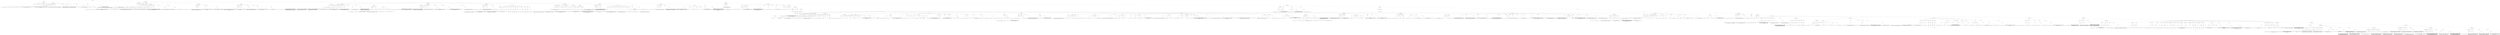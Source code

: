 digraph hierarchy {

node [fontname=Helvetica]
edge [style=dashed]

doc_0 [label="doc - 1219"]


doc_0 -> { section_1 section_2}
{rank=same; section_1 section_2}

section_1 [label="section: 1-3"]

section_2 [label="section: 34-338"]


section_1 -> { header_3 prose_4 structure_5 section_6}
{rank=same; header_3 prose_4 structure_5 section_6}

header_3 [label="0 : "]

prose_4 [label="prose"]

structure_5 [label="structure"]

section_6 [label="section: 4-33"]


header_3 -> leaf_7
leaf_7  [color=Gray,shape=rectangle,fontname=Inconsolata,label="#+title: Grimoire: a metalanguage for magic spells."]
prose_4 -> { raw_8}
{rank=same; raw_8}

raw_8 [label="raw"]


raw_8 -> leaf_9
leaf_9  [color=Gray,shape=rectangle,fontname=Inconsolata,label=""]
structure_5 -> { hashline_10}
{rank=same; hashline_10}

hashline_10 [label="hashline"]


hashline_10 -> { hashtag_11}
{rank=same; hashtag_11}

hashtag_11 [label="hashtag"]


hashtag_11 -> leaf_12
leaf_12  [color=Gray,shape=rectangle,fontname=Inconsolata,label=""]
section_6 -> { header_13 prose_14 prose_15 prose_16 prose_17 prose_18 prose_19 prose_20 prose_21 prose_22}
{rank=same; header_13 prose_14 prose_15 prose_16 prose_17 prose_18 prose_19 prose_20 prose_21 prose_22}

header_13 [label="1 : Introduction"]

prose_14 [label="prose"]

prose_15 [label="prose"]

prose_16 [label="prose"]

prose_17 [label="prose"]

prose_18 [label="prose"]

prose_19 [label="prose"]

prose_20 [label="prose"]

prose_21 [label="prose"]

prose_22 [label="prose"]


header_13 -> leaf_23
leaf_23  [color=Gray,shape=rectangle,fontname=Inconsolata,label="* Introduction"]
prose_14 -> { raw_24}
{rank=same; raw_24}

raw_24 [label="raw"]


raw_24 -> leaf_25
leaf_25  [color=Gray,shape=rectangle,fontname=Inconsolata,label="

Grimoire is a response to Babel.
"]
prose_15 -> { raw_26}
{rank=same; raw_26}

raw_26 [label="raw"]


raw_26 -> leaf_27
leaf_27  [color=Gray,shape=rectangle,fontname=Inconsolata,label="
Babel is simultaneously a kludge and the most potentially powerful language in existence.
"]
prose_16 -> { raw_28}
{rank=same; raw_28}

raw_28 [label="raw"]


raw_28 -> leaf_29
leaf_29  [color=Gray,shape=rectangle,fontname=Inconsolata,label="
Babel is a metalanguage. The structure of Org mode lets the user weave together code into a
living document, in a flexible, powerful way.
"]
prose_17 -> { raw_30}
{rank=same; raw_30}

raw_30 [label="raw"]


raw_30 -> leaf_31
leaf_31  [color=Gray,shape=rectangle,fontname=Inconsolata,label="
The name is charmingly apt. Babel exists at the top of a tower of abstractions that is teetering
on the verge of collapse. Org-mode is an extension of outline mode, which was a simple tree
editor task list.
"]
prose_18 -> { raw_32}
{rank=same; raw_32}

raw_32 [label="raw"]


raw_32 -> leaf_33
leaf_33  [color=Gray,shape=rectangle,fontname=Inconsolata,label="
Various users bolted stuff on, because that's how emacs grows, you bolt stuff onto it and it
continues to function because it's [[http://lispers.org/][made with alien technology]].
"]
prose_19 -> { raw_34}
{rank=same; raw_34}

raw_34 [label="raw"]


raw_34 -> leaf_35
leaf_35  [color=Gray,shape=rectangle,fontname=Inconsolata,label="
The problem with Babel is more than the syntax being clunky, though that's a problem. The issue is
more profoundly that Babel is built on Org, which is built on emacs. It's a language, yes,
parsers exist for other platforms. But as a runtime, it isn't portable without a lot of effort.
"]
prose_20 -> { raw_36}
{rank=same; raw_36}

raw_36 [label="raw"]


raw_36 -> leaf_37
leaf_37  [color=Gray,shape=rectangle,fontname=Inconsolata,label="
So much so, that we get a chance to start over. It's roughly as difficult to write Grimoire as it would be to
reimplement Babel in, say, Sublime.
"]
prose_21 -> { raw_38}
{rank=same; raw_38}

raw_38 [label="raw"]


raw_38 -> leaf_39
leaf_39  [color=Gray,shape=rectangle,fontname=Inconsolata,label="
In the process, we can:
"]
prose_22 -> { raw_40}
{rank=same; raw_40}

raw_40 [label="raw"]


raw_40 -> leaf_41
leaf_41  [color=Gray,shape=rectangle,fontname=Inconsolata,label="
  - streamline concepts, making them more orthogonal
  - clean up the clunkiness in the grammar
  - build a toolchain that will let us write magic spells in any number of languages, amassing a powerful
    collection of same. A grimoire, if you will: a living book in which magic is both written and performed.
"]
section_2 -> { header_42 prose_43 section_44 section_45 section_46}
{rank=same; header_42 prose_43 section_44 section_45 section_46}

header_42 [label="1 : Musings on Metasyntax"]

prose_43 [label="prose"]

section_44 [label="section: 35-82"]

section_45 [label="section: 105-311"]

section_46 [label="section: 339-343"]


header_42 -> leaf_47
leaf_47  [color=Gray,shape=rectangle,fontname=Inconsolata,label="* Musings on Metasyntax"]
prose_43 -> { raw_48}
{rank=same; raw_48}

raw_48 [label="raw"]


raw_48 -> leaf_49
leaf_49  [color=Gray,shape=rectangle,fontname=Inconsolata,label=""]
section_44 -> { header_50 prose_51 prose_52 section_53 section_54 section_55}
{rank=same; header_50 prose_51 prose_52 section_53 section_54 section_55}

header_50 [label="2 : Constraints"]

prose_51 [label="prose"]

prose_52 [label="prose"]

section_53 [label="section: 42-68"]

section_54 [label="section: 69-82"]

section_55 [label="section: 83-104"]


header_50 -> leaf_56
leaf_56  [color=Gray,shape=rectangle,fontname=Inconsolata,label="** Constraints"]
prose_51 -> { raw_57}
{rank=same; raw_57}

raw_57 [label="raw"]


raw_57 -> leaf_58
leaf_58  [color=Gray,shape=rectangle,fontname=Inconsolata,label="

There is a difference between a metalanguage and a literate programming language. Babel is a metalanguage,
as Grimoire is intended to be.
"]
prose_52 -> { raw_59}
{rank=same; raw_59}

raw_59 [label="raw"]


raw_59 -> leaf_60
leaf_60  [color=Gray,shape=rectangle,fontname=Inconsolata,label="
An effective metalanguage balances three concerns. It must be usable, readable, and parsable.
"]
section_53 -> { header_61 prose_62 prose_63 prose_64 prose_65 prose_66 prose_67 prose_68}
{rank=same; header_61 prose_62 prose_63 prose_64 prose_65 prose_66 prose_67 prose_68}

header_61 [label="3 : Usable"]

prose_62 [label="prose"]

prose_63 [label="prose"]

prose_64 [label="prose"]

prose_65 [label="prose"]

prose_66 [label="prose"]

prose_67 [label="prose"]

prose_68 [label="prose"]


header_61 -> leaf_69
leaf_69  [color=Gray,shape=rectangle,fontname=Inconsolata,label="*** Usable"]
prose_62 -> { raw_70}
{rank=same; raw_70}

raw_70 [label="raw"]


raw_70 -> leaf_71
leaf_71  [color=Gray,shape=rectangle,fontname=Inconsolata,label="

A metalanguage is used interactively, on a deeper level than REPLs.
"]
prose_63 -> { raw_72 literal_73 raw_74}
{rank=same; raw_72 literal_73 raw_74}

raw_72 [label="raw"]

literal_73 [label="literal"]

raw_74 [label="raw"]


raw_72 -> leaf_75
leaf_75  [color=Gray,shape=rectangle,fontname=Inconsolata,label="
This is what makes working with Org so amazing. The first purpose of what became Babel
was simply editing outlines. This was outline mode, which dates back to the era when
using asterisks and "]
literal_73 -> leaf_76
leaf_76  [color=Gray,shape=rectangle,fontname=Inconsolata,label="- [ ]"]
raw_74 -> leaf_77
leaf_77  [color=Gray,shape=rectangle,fontname=Inconsolata,label=" checkboxes in a plain ASCII text file was fairly futuristic
behavior.
"]
prose_64 -> { raw_78}
{rank=same; raw_78}

raw_78 [label="raw"]


raw_78 -> leaf_79
leaf_79  [color=Gray,shape=rectangle,fontname=Inconsolata,label="
You can't really call that a language either, though it's a syntax. More and more features
were attached until we have modern Babel. But because each feature was build as an extension
to the editing/runtime environment, Babel is fairly smooth to work with.
"]
prose_65 -> { raw_80}
{rank=same; raw_80}

raw_80 [label="raw"]


raw_80 -> leaf_81
leaf_81  [color=Gray,shape=rectangle,fontname=Inconsolata,label="
If you can handle Emacs. I can, some can't. A metalanguage is tightly coupled to its runtime,
because its runtime is its editing environment. Not much of a metalanguage if this isn't the
case.
"]
prose_66 -> { raw_82}
{rank=same; raw_82}

raw_82 [label="raw"]


raw_82 -> leaf_83
leaf_83  [color=Gray,shape=rectangle,fontname=Inconsolata,label="
Grimoire is the culmination of a considerable dependency chain. We need a data structure, a
parser to work with the data structure, and an editing environment that builds on these. For
maximum enjoyment, we'll want a custom terminal that enhances the xterm protocol with a few
features, most notably graphics.
"]
prose_67 -> { raw_84}
{rank=same; raw_84}

raw_84 [label="raw"]


raw_84 -> leaf_85
leaf_85  [color=Gray,shape=rectangle,fontname=Inconsolata,label="
Just like I have trouble writing Lua without burning huge amounts of time planning out Clu, I
can't use Org without doing the same for Grimoire. It's all related: I need a really good parser.
"]
prose_68 -> { raw_86}
{rank=same; raw_86}

raw_86 [label="raw"]


raw_86 -> leaf_87
leaf_87  [color=Gray,shape=rectangle,fontname=Inconsolata,label="
[[https://github.com/UpstandingHackers/hammer][hammer]] is the leading contender. But back to Grimoire.
"]
section_54 -> { header_88 prose_89 prose_90 prose_91}
{rank=same; header_88 prose_89 prose_90 prose_91}

header_88 [label="3 : Readable"]

prose_89 [label="prose"]

prose_90 [label="prose"]

prose_91 [label="prose"]


header_88 -> leaf_92
leaf_92  [color=Gray,shape=rectangle,fontname=Inconsolata,label="*** Readable"]
prose_89 -> { raw_93}
{rank=same; raw_93}

raw_93 [label="raw"]


raw_93 -> leaf_94
leaf_94  [color=Gray,shape=rectangle,fontname=Inconsolata,label="

Grimoire is designed to be read.  It's important that the raw syntax not
 break the reader's flow.  A good metalanguage lets the user employ just
 as much magic as she's comfortable with, without imposing more.
"]
prose_90 -> { raw_95}
{rank=same; raw_95}

raw_95 [label="raw"]


raw_95 -> leaf_96
leaf_96  [color=Gray,shape=rectangle,fontname=Inconsolata,label="
Our syntax is  designed to support this. As such  it is deeply concerned
with matters  such as indentation  and whitespacing, which are  basic to
readability.
"]
prose_91 -> { raw_97}
{rank=same; raw_97}

raw_97 [label="raw"]


raw_97 -> leaf_98
leaf_98  [color=Gray,shape=rectangle,fontname=Inconsolata,label="
It will be quite possible and indeed comfortable to write pure documents
such  as blog  posts in  Grimoire form.  In that  use case  it resembles
Markdown.
"]
section_55 -> { header_99 prose_100 prose_101 prose_102 prose_103 prose_104}
{rank=same; header_99 prose_100 prose_101 prose_102 prose_103 prose_104}

header_99 [label="3 : Parsable"]

prose_100 [label="prose"]

prose_101 [label="prose"]

prose_102 [label="prose"]

prose_103 [label="prose"]

prose_104 [label="prose"]


header_99 -> leaf_105
leaf_105  [color=Gray,shape=rectangle,fontname=Inconsolata,label="*** Parsable"]
prose_100 -> { raw_106}
{rank=same; raw_106}

raw_106 [label="raw"]


raw_106 -> leaf_107
leaf_107  [color=Gray,shape=rectangle,fontname=Inconsolata,label="

Grimoire  documents are  intended  to be  highly  convoluted. The  basic
editing operation  is the fold. The  Grimoire editor must be  capable of
handling documents in the tens of megabytes with a complex and preserved
folding structure.
"]
prose_101 -> { raw_108}
{rank=same; raw_108}

raw_108 [label="raw"]


raw_108 -> leaf_109
leaf_109  [color=Gray,shape=rectangle,fontname=Inconsolata,label="
This requires  a ground-up  editing environment  rewrite to  employ data
structures   with   correct   big-O    complexity   and   an   efficient
implementation.
"]
prose_102 -> { raw_110}
{rank=same; raw_110}

raw_110 [label="raw"]


raw_110 -> leaf_111
leaf_111  [color=Gray,shape=rectangle,fontname=Inconsolata,label="
This  also  requires  that  the   language  be  well-designed  for  easy
recognition of the structural elements. As this document evolves, I will
be defining a grammar in the syntax preferred by barbarian.
"]
prose_103 -> { raw_112}
{rank=same; raw_112}

raw_112 [label="raw"]


raw_112 -> leaf_113
leaf_113  [color=Gray,shape=rectangle,fontname=Inconsolata,label="
Grimoire is  an error-free  language. There  are several  concepts which
interact to  create this, namely  structure, prose, well-  and malformed
structure, and validity.
"]
prose_104 -> { raw_114}
{rank=same; raw_114}

raw_114 [label="raw"]


raw_114 -> leaf_115
leaf_115  [color=Gray,shape=rectangle,fontname=Inconsolata,label="
A parser for Grimoire which doesn't  succeed without error for any utf-8
string is not valid.
"]
section_45 -> { header_116 prose_117 section_118 section_119 section_120 section_121 section_122 section_123}
{rank=same; header_116 prose_117 section_118 section_119 section_120 section_121 section_122 section_123}

header_116 [label="2 : Structure"]

prose_117 [label="prose"]

section_118 [label="section: 109-149"]

section_119 [label="section: 161-190"]

section_120 [label="section: 191-200"]

section_121 [label="section: 253-285"]

section_122 [label="section: 295-311"]

section_123 [label="section: 312-338"]


header_116 -> leaf_124
leaf_124  [color=Gray,shape=rectangle,fontname=Inconsolata,label="** Structure"]
prose_117 -> { raw_125}
{rank=same; raw_125}

raw_125 [label="raw"]


raw_125 -> leaf_126
leaf_126  [color=Gray,shape=rectangle,fontname=Inconsolata,label="

This is a top-down look at Grimoire's proposed syntax.
"]
section_118 -> { header_127 prose_128 prose_129 prose_130 prose_131 prose_132 prose_133 prose_134 prose_135 prose_136 section_137}
{rank=same; header_127 prose_128 prose_129 prose_130 prose_131 prose_132 prose_133 prose_134 prose_135 prose_136 section_137}

header_127 [label="3 : Encoding"]

prose_128 [label="prose"]

prose_129 [label="prose"]

prose_130 [label="prose"]

prose_131 [label="prose"]

prose_132 [label="prose"]

prose_133 [label="prose"]

prose_134 [label="prose"]

prose_135 [label="prose"]

prose_136 [label="prose"]

section_137 [label="section: 150-160"]


header_127 -> leaf_138
leaf_138  [color=Gray,shape=rectangle,fontname=Inconsolata,label="*** Encoding"]
prose_128 -> { raw_139}
{rank=same; raw_139}

raw_139 [label="raw"]


raw_139 -> leaf_140
leaf_140  [color=Gray,shape=rectangle,fontname=Inconsolata,label="

Grimoire is defined in terms of utf-8.
"]
prose_129 -> { raw_141}
{rank=same; raw_141}

raw_141 [label="raw"]


raw_141 -> leaf_142
leaf_142  [color=Gray,shape=rectangle,fontname=Inconsolata,label="
The core syntax is defined in terms of the reachable keys on a US keyboard.
This tradition is firmly entrenched in the mid teens, and I have no
designs on budging that at present. The miser in me likes that they're
a byte each. The lawyer in me insists that this isn't ASCII, which is a
seven-bit legacy encoding. All aspects of utf-8 are equally meaningful.
"]
prose_130 -> { raw_143}
{rank=same; raw_143}

raw_143 [label="raw"]


raw_143 -> leaf_144
leaf_144  [color=Gray,shape=rectangle,fontname=Inconsolata,label="
We aren't at all afraid to use Unicode characters to display aspects
of the runtime. In fact we favor this, as it marks those operations
as distinctive. Most people can't type ⦿ without effort (I can't)
and it's easy to recognize as a folded drawer once you've seen a couple.
"]
prose_131 -> { raw_145}
{rank=same; raw_145}

raw_145 [label="raw"]


raw_145 -> leaf_146
leaf_146  [color=Gray,shape=rectangle,fontname=Inconsolata,label="
Grimoire is case sensitive and uses lower-snake-case for built-in English
phrases. There is a convention (see classes) that uses capitalization of
user words to affect semantics. This may be overridden with other rules
for languages that lack the majuscule-miniscule distinction.
"]
prose_132 -> { raw_147}
{rank=same; raw_147}

raw_147 [label="raw"]


raw_147 -> leaf_148
leaf_148  [color=Gray,shape=rectangle,fontname=Inconsolata,label="
I want Grimoire to have correct Unicode handling, for some value of
correct. It can't be considered 1.0 without this.
"]
prose_133 -> { raw_149}
{rank=same; raw_149}

raw_149 [label="raw"]


raw_149 -> leaf_150
leaf_150  [color=Gray,shape=rectangle,fontname=Inconsolata,label="
Bidirectional handling in a context that's indentation sensitive is
an example of something subtle. Grimoire uses indentation in various
ways, so here's the rule:
"]
prose_134 -> { raw_151}
{rank=same; raw_151}

raw_151 [label="raw"]


raw_151 -> leaf_152
leaf_152  [color=Gray,shape=rectangle,fontname=Inconsolata,label="
Any newline that has a reversed direction ends indentation. So if
you are going ltr, issue an rtl marker, and a newline, your indentation
level is zero. If you reverse direction twice in a line, you keep
your indentation level. Three times, you lose it.
"]
prose_135 -> { raw_153}
{rank=same; raw_153}

raw_153 [label="raw"]


raw_153 -> leaf_154
leaf_154  [color=Gray,shape=rectangle,fontname=Inconsolata,label="
I'd love to get a Hebrew and/or Arabic fluent hacker on the project
early, to make sure this works correctly.
"]
prose_136 -> { raw_155}
{rank=same; raw_155}

raw_155 [label="raw"]


raw_155 -> leaf_156
leaf_156  [color=Gray,shape=rectangle,fontname=Inconsolata,label="
Another thing I want to get right is equivalence. If you have a
variable called \"Glück\" the compiler shouldn't complain if it's
rendered in either of the valid ways. For some sequences that's
\"any of the valid ways\". If we normalized your prose, you might
have problems later, so we don't want to solve it that way.
"]
section_137 -> { header_157 prose_158 prose_159}
{rank=same; header_157 prose_158 prose_159}

header_157 [label="4 : Internationalization"]

prose_158 [label="prose"]

prose_159 [label="prose"]


header_157 -> leaf_160
leaf_160  [color=Gray,shape=rectangle,fontname=Inconsolata,label="**** Internationalization"]
prose_158 -> { raw_161 literal_162 raw_163}
{rank=same; raw_161 literal_162 raw_163}

raw_161 [label="raw"]

literal_162 [label="literal"]

raw_163 [label="raw"]


raw_161 -> leaf_164
leaf_164  [color=Gray,shape=rectangle,fontname=Inconsolata,label="

All parts of Grimoire defined in English will be namespaced
as "]
literal_162 -> leaf_165
leaf_165  [color=Gray,shape=rectangle,fontname=Inconsolata,label="en:/"]
raw_163 -> leaf_166
leaf_166  [color=Gray,shape=rectangle,fontname=Inconsolata,label=", and loaded by default. Other languages will be added
when there is a fluent maintainer available.
"]
prose_159 -> { raw_167 literal_168 raw_169 literal_170 raw_171 literal_172 raw_173 literal_174 raw_175}
{rank=same; raw_167 literal_168 raw_169 literal_170 raw_171 literal_172 raw_173 literal_174 raw_175}

raw_167 [label="raw"]

literal_168 [label="literal"]

raw_169 [label="raw"]

literal_170 [label="literal"]

raw_171 [label="raw"]

literal_172 [label="literal"]

raw_173 [label="raw"]

literal_174 [label="literal"]

raw_175 [label="raw"]


raw_167 -> leaf_176
leaf_176  [color=Gray,shape=rectangle,fontname=Inconsolata,label="
Note  that  many  words  aren't  truly English.  Notably  the  names  of
programming languages are  the same in all human languages.   A tag like"]
literal_168 -> leaf_177
leaf_177  [color=Gray,shape=rectangle,fontname=Inconsolata,label="#author"]
raw_169 -> leaf_178
leaf_178  [color=Gray,shape=rectangle,fontname=Inconsolata,label=" can be namespaced "]
literal_170 -> leaf_179
leaf_179  [color=Gray,shape=rectangle,fontname=Inconsolata,label="#fr:/auteur"]
raw_171 -> leaf_180
leaf_180  [color=Gray,shape=rectangle,fontname=Inconsolata,label=" and will be, but "]
literal_172 -> leaf_181
leaf_181  [color=Gray,shape=rectangle,fontname=Inconsolata,label="#!python"]
raw_173 -> leaf_182
leaf_182  [color=Gray,shape=rectangle,fontname=Inconsolata,label=" is not
in the "]
literal_174 -> leaf_183
leaf_183  [color=Gray,shape=rectangle,fontname=Inconsolata,label="en:/"]
raw_175 -> leaf_184
leaf_184  [color=Gray,shape=rectangle,fontname=Inconsolata,label=" namespace.
"]
section_119 -> { header_185 prose_186 prose_187 prose_188 prose_189 prose_190 prose_191 prose_192}
{rank=same; header_185 prose_186 prose_187 prose_188 prose_189 prose_190 prose_191 prose_192}

header_185 [label="3 : Prose and Structure"]

prose_186 [label="prose"]

prose_187 [label="prose"]

prose_188 [label="prose"]

prose_189 [label="prose"]

prose_190 [label="prose"]

prose_191 [label="prose"]

prose_192 [label="prose"]


header_185 -> leaf_193
leaf_193  [color=Gray,shape=rectangle,fontname=Inconsolata,label="*** Prose and Structure"]
prose_186 -> { raw_194}
{rank=same; raw_194}

raw_194 [label="raw"]


raw_194 -> leaf_195
leaf_195  [color=Gray,shape=rectangle,fontname=Inconsolata,label="

The major distinction Grimoire draws is between prose and structure.
"]
prose_187 -> { raw_196}
{rank=same; raw_196}

raw_196 [label="raw"]


raw_196 -> leaf_197
leaf_197  [color=Gray,shape=rectangle,fontname=Inconsolata,label="
Prose is the default parsing state. It is far from unstructured from the
runtime  perspective. Although  this needn't  be embedded  in the  parse
tree,  Grimoire   understands  concepts   such  as   paragraphs,  words,
punctuation,  capital letters,  languages, and  anything else  proper to
prose.
"]
prose_188 -> { raw_198}
{rank=same; raw_198}

raw_198 [label="raw"]


raw_198 -> leaf_199
leaf_199  [color=Gray,shape=rectangle,fontname=Inconsolata,label="
I refer to human languages, but Grimoire understands programming languages
also. In principle, all of them, it shouldn't be harder to add them than
it is to call them from shell, though getting a runtime rigged up to
another runtime always calls for some finesse to derive a good experience.
"]
prose_189 -> { raw_200}
{rank=same; raw_200}

raw_200 [label="raw"]


raw_200 -> leaf_201
leaf_201  [color=Gray,shape=rectangle,fontname=Inconsolata,label="
\"Programming languages\" is overly specific. Grimoire draws a distinction
between prose and structure. Blocks may contain either, or both.
"]
prose_190 -> { raw_202}
{rank=same; raw_202}

raw_202 [label="raw"]


raw_202 -> leaf_203
leaf_203  [color=Gray,shape=rectangle,fontname=Inconsolata,label="
Something that's nice about a language build on a prose/structure
relationship is that it can be error free. Anything *grym* can't build into
a structure is just prose.
"]
prose_191 -> { raw_204}
{rank=same; raw_204}

raw_204 [label="raw"]


raw_204 -> leaf_205
leaf_205  [color=Gray,shape=rectangle,fontname=Inconsolata,label="
Markdown has this property. Sometimes you run into crappy parsers which
build errors into Markdown, which is just obnoxious. If you [[http://daringfireball.net/projects/markdown/syntax][RTFM]],
you'll find the word \"error\" once. Helpfully explaining how Markdown
keeps you from making one.
"]
prose_192 -> { raw_206}
{rank=same; raw_206}

raw_206 [label="raw"]


raw_206 -> leaf_207
leaf_207  [color=Gray,shape=rectangle,fontname=Inconsolata,label="
We do what we can to make the document look the same as it is
in fact structured. Syntax highlighting handles the edge cases.
"]
section_120 -> { header_208 prose_209 prose_210 prose_211 section_212}
{rank=same; header_208 prose_209 prose_210 prose_211 section_212}

header_208 [label="3 : Ownership"]

prose_209 [label="prose"]

prose_210 [label="prose"]

prose_211 [label="prose"]

section_212 [label="section: 201-252"]


header_208 -> leaf_213
leaf_213  [color=Gray,shape=rectangle,fontname=Inconsolata,label="*** Ownership"]
prose_209 -> { raw_214}
{rank=same; raw_214}

raw_214 [label="raw"]


raw_214 -> leaf_215
leaf_215  [color=Gray,shape=rectangle,fontname=Inconsolata,label="

The basic structural relationship in Grimoire is ownership.
"]
prose_210 -> { raw_216}
{rank=same; raw_216}

raw_216 [label="raw"]


raw_216 -> leaf_217
leaf_217  [color=Gray,shape=rectangle,fontname=Inconsolata,label="
Root elements of a heirarchy own their children, blocks own
lines that refer to that block. Indentation has a subtle but
regular interaction with ownership; it does what you expect.
"]
prose_211 -> { raw_218}
{rank=same; raw_218}

raw_218 [label="raw"]


raw_218 -> leaf_219
leaf_219  [color=Gray,shape=rectangle,fontname=Inconsolata,label="
Edge cases are resolved using the cling rule.
"]
section_212 -> { header_220 prose_221 prose_222 prose_223 prose_224 structure_225 structure_226 structure_227 structure_228 structure_229 prose_230 structure_231 structure_232 structure_233 prose_234}
{rank=same; header_220 prose_221 prose_222 prose_223 prose_224 structure_225 structure_226 structure_227 structure_228 structure_229 prose_230 structure_231 structure_232 structure_233 prose_234}

header_220 [label="4 : The Cling Rule"]

prose_221 [label="prose"]

prose_222 [label="prose"]

prose_223 [label="prose"]

prose_224 [label="prose"]

structure_225 [label="structure"]

structure_226 [label="structure"]

structure_227 [label="structure"]

structure_228 [label="structure"]

structure_229 [label="structure"]

prose_230 [label="prose"]

structure_231 [label="structure"]

structure_232 [label="structure"]

structure_233 [label="structure"]

prose_234 [label="prose"]


header_220 -> leaf_235
leaf_235  [color=Gray,shape=rectangle,fontname=Inconsolata,label="**** The Cling Rule"]
prose_221 -> { raw_236}
{rank=same; raw_236}

raw_236 [label="raw"]


raw_236 -> leaf_237
leaf_237  [color=Gray,shape=rectangle,fontname=Inconsolata,label="

The cling rule specifies that a group 'clings' to another group when
it is closer to that group than the other group. Ties resolve down.
"]
prose_222 -> { raw_238}
{rank=same; raw_238}

raw_238 [label="raw"]


raw_238 -> leaf_239
leaf_239  [color=Gray,shape=rectangle,fontname=Inconsolata,label="
This should make it intuitive to group elements that aren't grouping the
way you expect: put in whitespace until the block is visually distinguished
from the surroundings.
"]
prose_223 -> { raw_240}
{rank=same; raw_240}

raw_240 [label="raw"]


raw_240 -> leaf_241
leaf_241  [color=Gray,shape=rectangle,fontname=Inconsolata,label="
Cling applies between blocks which are at the same level of ownership.
Ownership has precedence over cling: all blocks underneath e.g. a header
line are owned by that line, newlines notwithstanding.
"]
prose_224 -> { raw_242}
{rank=same; raw_242}

raw_242 [label="raw"]


raw_242 -> leaf_243
leaf_243  [color=Gray,shape=rectangle,fontname=Inconsolata,label="
Note that indentation of e.g. lists invokes the cling rule within the
indentation level.

"]
structure_225 -> { hashline_244}
{rank=same; hashline_244}

hashline_244 [label="hashline"]


hashline_244 -> { hashtag_245}
{rank=same; hashtag_245}

hashtag_245 [label="hashtag"]


hashtag_245 -> leaf_246
leaf_246  [color=Gray,shape=rectangle,fontname=Inconsolata,label=""]
structure_226 -> { hashline_247}
{rank=same; hashline_247}

hashline_247 [label="hashline"]


hashline_247 -> { hashtag_248}
{rank=same; hashtag_248}

hashtag_248 [label="hashtag"]


hashtag_248 -> leaf_249
leaf_249  [color=Gray,shape=rectangle,fontname=Inconsolata,label=""]
structure_227 -> { hashline_250}
{rank=same; hashline_250}

hashline_250 [label="hashline"]


hashline_250 -> { hashtag_251}
{rank=same; hashtag_251}

hashtag_251 [label="hashtag"]


hashtag_251 -> leaf_252
leaf_252  [color=Gray,shape=rectangle,fontname=Inconsolata,label=""]
structure_228 -> { hashline_253}
{rank=same; hashline_253}

hashline_253 [label="hashline"]


hashline_253 -> { hashtag_254}
{rank=same; hashtag_254}

hashtag_254 [label="hashtag"]


hashtag_254 -> leaf_255
leaf_255  [color=Gray,shape=rectangle,fontname=Inconsolata,label="tag"]
structure_229 -> { hashline_256}
{rank=same; hashline_256}

hashline_256 [label="hashline"]


hashline_256 -> { hashtag_257}
{rank=same; hashtag_257}

hashtag_257 [label="hashtag"]


hashtag_257 -> leaf_258
leaf_258  [color=Gray,shape=rectangle,fontname=Inconsolata,label=""]
prose_230 -> { raw_259}
{rank=same; raw_259}

raw_259 [label="raw"]


raw_259 -> leaf_260
leaf_260  [color=Gray,shape=rectangle,fontname=Inconsolata,label="
Even clings are resolved forwards:
"]
structure_231 -> { hashline_261}
{rank=same; hashline_261}

hashline_261 [label="hashline"]


hashline_261 -> { hashtag_262}
{rank=same; hashtag_262}

hashtag_262 [label="hashtag"]


hashtag_262 -> leaf_263
leaf_263  [color=Gray,shape=rectangle,fontname=Inconsolata,label=""]
structure_232 -> { hashline_264}
{rank=same; hashline_264}

hashline_264 [label="hashline"]


hashline_264 -> { hashtag_265}
{rank=same; hashtag_265}

hashtag_265 [label="hashtag"]


hashtag_265 -> leaf_266
leaf_266  [color=Gray,shape=rectangle,fontname=Inconsolata,label="tag"]
structure_233 -> { hashline_267}
{rank=same; hashline_267}

hashline_267 [label="hashline"]


hashline_267 -> { hashtag_268}
{rank=same; hashtag_268}

hashtag_268 [label="hashtag"]


hashtag_268 -> leaf_269
leaf_269  [color=Gray,shape=rectangle,fontname=Inconsolata,label=""]
prose_234 -> { raw_270}
{rank=same; raw_270}

raw_270 [label="raw"]


raw_270 -> leaf_271
leaf_271  [color=Gray,shape=rectangle,fontname=Inconsolata,label="
be considered bad style.
"]
section_121 -> { header_272 prose_273 section_274 section_275 section_276}
{rank=same; header_272 prose_273 section_274 section_275 section_276}

header_272 [label="3 : Whitespace, Lines, and Indentation."]

prose_273 [label="prose"]

section_274 [label="section: 258-279"]

section_275 [label="section: 280-285"]

section_276 [label="section: 286-294"]


header_272 -> leaf_277
leaf_277  [color=Gray,shape=rectangle,fontname=Inconsolata,label="*** Whitespace, Lines, and Indentation."]
prose_273 -> { raw_278}
{rank=same; raw_278}

raw_278 [label="raw"]


raw_278 -> leaf_279
leaf_279  [color=Gray,shape=rectangle,fontname=Inconsolata,label="

Grimoire is a structured document format. There are semantics associated
with every character we encode.
"]
section_274 -> { header_280 prose_281 prose_282 prose_283 prose_284 prose_285}
{rank=same; header_280 prose_281 prose_282 prose_283 prose_284 prose_285}

header_280 [label="4 : Whitespace"]

prose_281 [label="prose"]

prose_282 [label="prose"]

prose_283 [label="prose"]

prose_284 [label="prose"]

prose_285 [label="prose"]


header_280 -> leaf_286
leaf_286  [color=Gray,shape=rectangle,fontname=Inconsolata,label="**** Whitespace"]
prose_281 -> { raw_287}
{rank=same; raw_287}

raw_287 [label="raw"]


raw_287 -> leaf_288
leaf_288  [color=Gray,shape=rectangle,fontname=Inconsolata,label="

Whitespace is either the space or newline character. Returns are removed,
tabs resolved to two spaces by the formatter, the latter is warned against.
"]
prose_282 -> { raw_289}
{rank=same; raw_289}

raw_289 [label="raw"]


raw_289 -> leaf_290
leaf_290  [color=Gray,shape=rectangle,fontname=Inconsolata,label="
Most of the token-like categories we refer to must be surrounded by
whitespace. Newlines have semantics more often than they do not.
"]
prose_283 -> { raw_291 literal_292 raw_293}
{rank=same; raw_291 literal_292 raw_293}

raw_291 [label="raw"]

literal_292 [label="literal"]

raw_293 [label="raw"]


raw_291 -> leaf_294
leaf_294  [color=Gray,shape=rectangle,fontname=Inconsolata,label="
Unicode actually contains quite a number of whitespace characters. They are
all treated as a single ordinary space. If that space is semantically meaningful,
as in the space between "]
literal_292 -> leaf_295
leaf_295  [color=Gray,shape=rectangle,fontname=Inconsolata,label="*** A Headline"]
raw_293 -> leaf_296
leaf_296  [color=Gray,shape=rectangle,fontname=Inconsolata,label=", it is filtered into an ordinary space.
Otherwise it's considered prose, the only filtration prose receives is tab->space
conversion.
"]
prose_284 -> { raw_297}
{rank=same; raw_297}

raw_297 [label="raw"]


raw_297 -> leaf_298
leaf_298  [color=Gray,shape=rectangle,fontname=Inconsolata,label="
Grimoire mercilessly enforces tab-space conversion, even on your code blocks.
I will cling to this tenet as long as I can, the tab character needs to die,
the world has decided, that key is special and shouldn't insert a special
dropping that looks like n spaces.
"]
prose_285 -> { raw_299}
{rank=same; raw_299}

raw_299 [label="raw"]


raw_299 -> leaf_300
leaf_300  [color=Gray,shape=rectangle,fontname=Inconsolata,label="
*make*? Outta my face with make. Yes, we'll have a make syntax, yes, it will
put the tabs back in.
"]
section_275 -> { header_301 prose_302}
{rank=same; header_301 prose_302}

header_301 [label="4 : Lines"]

prose_302 [label="prose"]


header_301 -> leaf_303
leaf_303  [color=Gray,shape=rectangle,fontname=Inconsolata,label="**** Lines"]
prose_302 -> { raw_304}
{rank=same; raw_304}

raw_304 [label="raw"]


raw_304 -> leaf_305
leaf_305  [color=Gray,shape=rectangle,fontname=Inconsolata,label="

When we refer to the beginning of a line, this allows for spaces before the
reference point. We call the absolute beginning of a line the first
position.
"]
section_276 -> { header_306 prose_307 prose_308 prose_309}
{rank=same; header_306 prose_307 prose_308 prose_309}

header_306 [label="4 : Indentation"]

prose_307 [label="prose"]

prose_308 [label="prose"]

prose_309 [label="prose"]


header_306 -> leaf_310
leaf_310  [color=Gray,shape=rectangle,fontname=Inconsolata,label="**** Indentation"]
prose_307 -> { raw_311}
{rank=same; raw_311}

raw_311 [label="raw"]


raw_311 -> leaf_312
leaf_312  [color=Gray,shape=rectangle,fontname=Inconsolata,label="

Grimoire is an indentation-aware language. Most kinds of block can be
arcically[fn:1] ordered by means of indentation.
"]
prose_308 -> { raw_313}
{rank=same; raw_313}

raw_313 [label="raw"]


raw_313 -> leaf_314
leaf_314  [color=Gray,shape=rectangle,fontname=Inconsolata,label="
Indentation follows [[http://nim-lang.org/manual.html#indentation][Nim rules]].
"]
prose_309 -> { raw_315}
{rank=same; raw_315}

raw_315 [label="raw"]


raw_315 -> leaf_316
leaf_316  [color=Gray,shape=rectangle,fontname=Inconsolata,label="
[fn:1] There's nothing sacred about ordered subrules, and if we're making up
a new word, let's drop the silent h. Webster was a cool guy."]
section_122 -> { header_317 prose_318 prose_319 prose_320 prose_321}
{rank=same; header_317 prose_318 prose_319 prose_320 prose_321}

header_317 [label="3 : Order of Recognition"]

prose_318 [label="prose"]

prose_319 [label="prose"]

prose_320 [label="prose"]

prose_321 [label="prose"]


header_317 -> leaf_322
leaf_322  [color=Gray,shape=rectangle,fontname=Inconsolata,label="*** Order of Recognition"]
prose_318 -> { raw_323}
{rank=same; raw_323}

raw_323 [label="raw"]


raw_323 -> leaf_324
leaf_324  [color=Gray,shape=rectangle,fontname=Inconsolata,label="

Starting from the neutral context, which is always at a newline, Grimoire
tries to make one of its initializing special forms. Failing that, it will
begin a prose block.
"]
prose_319 -> { raw_325}
{rank=same; raw_325}

raw_325 [label="raw"]


raw_325 -> leaf_326
leaf_326  [color=Gray,shape=rectangle,fontname=Inconsolata,label="
If there is whitespace, it affects indentation level in indicated ways.
They will not directly affect the semantics of the following form, that is,
these rules apply after any potentially block-ending newline, apart from
spaces that may be found between the newline and the character.
"]
prose_320 -> { raw_327 literal_328 raw_329 literal_330 raw_331 literal_332 raw_333 literal_334 raw_335 literal_336 raw_337 literal_338 raw_339 literal_340 raw_341 literal_342 raw_343}
{rank=same; raw_327 literal_328 raw_329 literal_330 raw_331 literal_332 raw_333 literal_334 raw_335 literal_336 raw_337 literal_338 raw_339 literal_340 raw_341 literal_342 raw_343}

raw_327 [label="raw"]

literal_328 [label="literal"]

raw_329 [label="raw"]

literal_330 [label="literal"]

raw_331 [label="raw"]

literal_332 [label="literal"]

raw_333 [label="raw"]

literal_334 [label="literal"]

raw_335 [label="raw"]

literal_336 [label="literal"]

raw_337 [label="raw"]

literal_338 [label="literal"]

raw_339 [label="raw"]

literal_340 [label="literal"]

raw_341 [label="raw"]

literal_342 [label="literal"]

raw_343 [label="raw"]


raw_327 -> leaf_344
leaf_344  [color=Gray,shape=rectangle,fontname=Inconsolata,label="
At present,  "]
literal_328 -> leaf_345
leaf_345  [color=Gray,shape=rectangle,fontname=Inconsolata,label="*"]
raw_329 -> leaf_346
leaf_346  [color=Gray,shape=rectangle,fontname=Inconsolata,label=", "]
literal_330 -> leaf_347
leaf_347  [color=Gray,shape=rectangle,fontname=Inconsolata,label="#"]
raw_331 -> leaf_348
leaf_348  [color=Gray,shape=rectangle,fontname=Inconsolata,label=",  "]
literal_332 -> leaf_349
leaf_349  [color=Gray,shape=rectangle,fontname=Inconsolata,label="|"]
raw_333 -> leaf_350
leaf_350  [color=Gray,shape=rectangle,fontname=Inconsolata,label=", "]
literal_334 -> leaf_351
leaf_351  [color=Gray,shape=rectangle,fontname=Inconsolata,label="-"]
raw_335 -> leaf_352
leaf_352  [color=Gray,shape=rectangle,fontname=Inconsolata,label=",  , "]
literal_336 -> leaf_353
leaf_353  [color=Gray,shape=rectangle,fontname=Inconsolata,label="~"]
raw_337 -> leaf_354
leaf_354  [color=Gray,shape=rectangle,fontname=Inconsolata,label=",  "]
literal_338 -> leaf_355
leaf_355  [color=Gray,shape=rectangle,fontname=Inconsolata,label="@"]
raw_339 -> leaf_356
leaf_356  [color=Gray,shape=rectangle,fontname=Inconsolata,label=", "]
literal_340 -> leaf_357
leaf_357  [color=Gray,shape=rectangle,fontname=Inconsolata,label=":"]
raw_341 -> leaf_358
leaf_358  [color=Gray,shape=rectangle,fontname=Inconsolata,label="  and "]
literal_342 -> leaf_359
leaf_359  [color=Gray,shape=rectangle,fontname=Inconsolata,label="{"]
raw_343 -> leaf_360
leaf_360  [color=Gray,shape=rectangle,fontname=Inconsolata,label="  all create
special  contexts.  A  special  context  creates a  block  in a  context
specific way.
"]
prose_321 -> { raw_361}
{rank=same; raw_361}

raw_361 [label="raw"]


raw_361 -> leaf_362
leaf_362  [color=Gray,shape=rectangle,fontname=Inconsolata,label="
Blocks have a left associativity which can be recursive.
"]
section_123 -> { header_363 prose_364 prose_365 prose_366 prose_367 prose_368}
{rank=same; header_363 prose_364 prose_365 prose_366 prose_367 prose_368}

header_363 [label="3 : Blocks"]

prose_364 [label="prose"]

prose_365 [label="prose"]

prose_366 [label="prose"]

prose_367 [label="prose"]

prose_368 [label="prose"]


header_363 -> leaf_369
leaf_369  [color=Gray,shape=rectangle,fontname=Inconsolata,label="*** Blocks"]
prose_364 -> { raw_370}
{rank=same; raw_370}

raw_370 [label="raw"]


raw_370 -> leaf_371
leaf_371  [color=Gray,shape=rectangle,fontname=Inconsolata,label="

Grimoire is oriented around blocks.
"]
prose_365 -> { raw_372}
{rank=same; raw_372}

raw_372 [label="raw"]


raw_372 -> leaf_373
leaf_373  [color=Gray,shape=rectangle,fontname=Inconsolata,label="
Blocks are at least one line long,  all restarts are on a new line.  Any
syntactic structure smaller than a block we call an element.
"]
prose_366 -> { raw_374}
{rank=same; raw_374}

raw_374 [label="raw"]


raw_374 -> leaf_375
leaf_375  [color=Gray,shape=rectangle,fontname=Inconsolata,label="
Some types of blocks nest.  A document is a single  block.  There may be
other semantic units such as directories, I'd think a language that uses
strict  nested heirarchy  as powerfully  as Grimoire  could dictate  the
semantics of a file system, but that's currently out of scope.
"]
prose_367 -> { raw_376 literal_377 raw_378 literal_379 raw_380 literal_381 raw_382}
{rank=same; raw_376 literal_377 raw_378 literal_379 raw_380 literal_381 raw_382}

raw_376 [label="raw"]

literal_377 [label="literal"]

raw_378 [label="raw"]

literal_379 [label="literal"]

raw_380 [label="raw"]

literal_381 [label="literal"]

raw_382 [label="raw"]


raw_376 -> leaf_383
leaf_383  [color=Gray,shape=rectangle,fontname=Inconsolata,label="
Indentation is relevant to some  kinds of blocks. In general, whitespace
matters quite a  bit in a Grimoire  document. We keep some  of the warts
out because the tab character is  illegal, and there will be a mandatory
formatter, "]
literal_377 -> leaf_384
leaf_384  [color=Gray,shape=rectangle,fontname=Inconsolata,label="grym  fmt"]
raw_378 -> leaf_385
leaf_385  [color=Gray,shape=rectangle,fontname=Inconsolata,label=" if  you will, that  does everything  from turning"]
literal_379 -> leaf_386
leaf_386  [color=Gray,shape=rectangle,fontname=Inconsolata,label="**bold**"]
raw_380 -> leaf_387
leaf_387  [color=Gray,shape=rectangle,fontname=Inconsolata,label="  into "]
literal_381 -> leaf_388
leaf_388  [color=Gray,shape=rectangle,fontname=Inconsolata,label="*bold*"]
raw_382 -> leaf_389
leaf_389  [color=Gray,shape=rectangle,fontname=Inconsolata,label="  (because the  extra stars  weren't used),  to
newline stripping, and so on.  This is normally applied incrementally by
the runtime editing environment.
"]
prose_368 -> { raw_390}
{rank=same; raw_390}

raw_390 [label="raw"]


raw_390 -> leaf_391
leaf_391  [color=Gray,shape=rectangle,fontname=Inconsolata,label="
Indentation is human  readable and, with some care, a  computer may come
to the  same conclusions a  human would. I'm  still wary of  Python, but
there's no good  reason, unless the headache of most  Python not working
correctly  on my  computer, for  reasons I  can't track  down that  seem
related to  there being two languages  invoked as 'python', counts  as a
good reason.
"]
section_46 -> { header_392 prose_393 section_394}
{rank=same; header_392 prose_393 section_394}

header_392 [label="2 : Syntax"]

prose_393 [label="prose"]

section_394 [label="section: 344-407"]


header_392 -> leaf_395
leaf_395  [color=Gray,shape=rectangle,fontname=Inconsolata,label="** Syntax"]
prose_393 -> { raw_396}
{rank=same; raw_396}

raw_396 [label="raw"]


raw_396 -> leaf_397
leaf_397  [color=Gray,shape=rectangle,fontname=Inconsolata,label="

Now that we've established the basic constraints, let's
start our recursive descent into the parse.
"]
section_394 -> { header_398 prose_399 prose_400 prose_401 prose_402 prose_403 prose_404 structure_405 section_406 section_407}
{rank=same; header_398 prose_399 prose_400 prose_401 prose_402 prose_403 prose_404 structure_405 section_406 section_407}

header_398 [label="3 : Headers"]

prose_399 [label="prose"]

prose_400 [label="prose"]

prose_401 [label="prose"]

prose_402 [label="prose"]

prose_403 [label="prose"]

prose_404 [label="prose"]

structure_405 [label="structure"]

section_406 [label="section: 368-368"]

section_407 [label="section: 408-419"]


header_398 -> leaf_408
leaf_408  [color=Gray,shape=rectangle,fontname=Inconsolata,label="*** Headers"]
prose_399 -> { raw_409}
{rank=same; raw_409}

raw_409 [label="raw"]


raw_409 -> leaf_410
leaf_410  [color=Gray,shape=rectangle,fontname=Inconsolata,label="

Grimoire is arcically constrained by structure groups,
called headers.
"]
prose_400 -> { raw_411 literal_412 raw_413}
{rank=same; raw_411 literal_412 raw_413}

raw_411 [label="raw"]

literal_412 [label="literal"]

raw_413 [label="raw"]


raw_411 -> leaf_414
leaf_414  [color=Gray,shape=rectangle,fontname=Inconsolata,label="
These start on a new line and begin with any number of  "]
literal_412 -> leaf_415
leaf_415  [color=Gray,shape=rectangle,fontname=Inconsolata,label="*"]
raw_413 -> leaf_416
leaf_416  [color=Gray,shape=rectangle,fontname=Inconsolata,label=". These must
be followed by a space mark to be valid. Contra Babel, you may
have a content-free header line, provided a space is found before the
newline.
"]
prose_401 -> { raw_417}
{rank=same; raw_417}

raw_417 [label="raw"]


raw_417 -> leaf_418
leaf_418  [color=Gray,shape=rectangle,fontname=Inconsolata,label="
In weaves and the like, headers represent document structure. Their
intention is structural: they support the same syntax as lists,
but the user is expected to use lists for list purposes. Putting
[TODO] in a header line should mean you have a document-specific
task to perform in that block.
"]
prose_402 -> { raw_419}
{rank=same; raw_419}

raw_419 [label="raw"]


raw_419 -> leaf_420
leaf_420  [color=Gray,shape=rectangle,fontname=Inconsolata,label="
Contra Babel, you may put spaces before the beginning of a header line.
"]
prose_403 -> { raw_421}
{rank=same; raw_421}

raw_421 [label="raw"]


raw_421 -> leaf_422
leaf_422  [color=Gray,shape=rectangle,fontname=Inconsolata,label="
The semantics of header lines are entirely determined by
the number of stars.
"]
prose_404 -> { raw_423}
{rank=same; raw_423}

raw_423 [label="raw"]


raw_423 -> leaf_424
leaf_424  [color=Gray,shape=rectangle,fontname=Inconsolata,label="
If you write
"]
structure_405 -> { hashline_425}
{rank=same; hashline_425}

hashline_425 [label="hashline"]


hashline_425 -> { hashtag_426}
{rank=same; hashtag_426}

hashtag_426 [label="hashtag"]


hashtag_426 -> leaf_427
leaf_427  [color=Gray,shape=rectangle,fontname=Inconsolata,label=""]
section_406 -> { header_428 prose_429 section_430}
{rank=same; header_428 prose_429 section_430}

header_428 [label="1 : Top Header"]

prose_429 [label="prose"]

section_430 [label="section: 369-380"]


header_428 -> leaf_431
leaf_431  [color=Gray,shape=rectangle,fontname=Inconsolata,label="  * Top Header"]
prose_429 -> { raw_432}
{rank=same; raw_432}

raw_432 [label="raw"]


raw_432 -> leaf_433
leaf_433  [color=Gray,shape=rectangle,fontname=Inconsolata,label=""]
section_430 -> { header_434 structure_435 structure_436 section_437}
{rank=same; header_434 structure_435 structure_436 section_437}

header_434 [label="2 : Second Header"]

structure_435 [label="structure"]

structure_436 [label="structure"]

section_437 [label="section: 381-381"]


header_434 -> leaf_438
leaf_438  [color=Gray,shape=rectangle,fontname=Inconsolata,label="    ** Second Header"]
structure_435 -> { hashline_439}
{rank=same; hashline_439}

hashline_439 [label="hashline"]


hashline_439 -> { hashtag_440}
{rank=same; hashtag_440}

hashtag_440 [label="hashtag"]


hashtag_440 -> leaf_441
leaf_441  [color=Gray,shape=rectangle,fontname=Inconsolata,label=""]
structure_436 -> { hashline_442}
{rank=same; hashline_442}

hashline_442 [label="hashline"]


hashline_442 -> { hashtag_443}
{rank=same; hashtag_443}

hashtag_443 [label="hashtag"]


hashtag_443 -> leaf_444
leaf_444  [color=Gray,shape=rectangle,fontname=Inconsolata,label=""]
section_437 -> { header_445 prose_446 section_447}
{rank=same; header_445 prose_446 section_447}

header_445 [label="1 : Top Header ▼"]

prose_446 [label="prose"]

section_447 [label="section: 382-731"]


header_445 -> leaf_448
leaf_448  [color=Gray,shape=rectangle,fontname=Inconsolata,label=" * Top Header ▼"]
prose_446 -> { raw_449}
{rank=same; raw_449}

raw_449 [label="raw"]


raw_449 -> leaf_450
leaf_450  [color=Gray,shape=rectangle,fontname=Inconsolata,label=""]
section_447 -> { header_451 structure_452 prose_453 prose_454 prose_455 section_456 section_457 section_458 section_459 section_460 section_461 section_462 section_463 section_464 section_465}
{rank=same; header_451 structure_452 prose_453 prose_454 prose_455 section_456 section_457 section_458 section_459 section_460 section_461 section_462 section_463 section_464 section_465}

header_451 [label="2 : Second Header ►"]

structure_452 [label="structure"]

prose_453 [label="prose"]

prose_454 [label="prose"]

prose_455 [label="prose"]

section_456 [label="section: 398-407"]

section_457 [label="section: 422-440"]

section_458 [label="section: 441-481"]

section_459 [label="section: 489-501"]

section_460 [label="section: 502-558"]

section_461 [label="section: 567-593"]

section_462 [label="section: 594-611"]

section_463 [label="section: 612-672"]

section_464 [label="section: 691-731"]

section_465 [label="section: 732-741"]


header_451 -> leaf_466
leaf_466  [color=Gray,shape=rectangle,fontname=Inconsolata,label="   ** Second Header ►"]
structure_452 -> { hashline_467}
{rank=same; hashline_467}

hashline_467 [label="hashline"]


hashline_467 -> { hashtag_468}
{rank=same; hashtag_468}

hashtag_468 [label="hashtag"]


hashtag_468 -> leaf_469
leaf_469  [color=Gray,shape=rectangle,fontname=Inconsolata,label=""]
prose_453 -> { raw_470}
{rank=same; raw_470}

raw_470 [label="raw"]


raw_470 -> leaf_471
leaf_471  [color=Gray,shape=rectangle,fontname=Inconsolata,label="
may contain any number of blocks.
"]
prose_454 -> { raw_472}
{rank=same; raw_472}

raw_472 [label="raw"]


raw_472 -> leaf_473
leaf_473  [color=Gray,shape=rectangle,fontname=Inconsolata,label="
\"begins\" means first non-whitespace character. Indentation levels are tracked by
Nim rules, obviously a Grimoire document can contain no tab marks
and if any wander in they become four spaces.
"]
prose_455 -> { raw_474}
{rank=same; raw_474}

raw_474 [label="raw"]


raw_474 -> leaf_475
leaf_475  [color=Gray,shape=rectangle,fontname=Inconsolata,label="
Contra other block forms, tags may not precede a headline.
"]
section_456 -> { header_476 prose_477 prose_478 prose_479}
{rank=same; header_476 prose_477 prose_478 prose_479}

header_476 [label="4 : Header Lines"]

prose_477 [label="prose"]

prose_478 [label="prose"]

prose_479 [label="prose"]


header_476 -> leaf_480
leaf_480  [color=Gray,shape=rectangle,fontname=Inconsolata,label="**** Header Lines"]
prose_477 -> { raw_481 literal_482 raw_483}
{rank=same; raw_481 literal_482 raw_483}

raw_481 [label="raw"]

literal_482 [label="literal"]

raw_483 [label="raw"]


raw_481 -> leaf_484
leaf_484  [color=Gray,shape=rectangle,fontname=Inconsolata,label="

Anything after a run of "]
literal_482 -> leaf_485
leaf_485  [color=Gray,shape=rectangle,fontname=Inconsolata,label="*"]
raw_483 -> leaf_486
leaf_486  [color=Gray,shape=rectangle,fontname=Inconsolata,label=" and a space, and before a newline, is
a header line.
"]
prose_478 -> { raw_487}
{rank=same; raw_487}

raw_487 [label="raw"]


raw_487 -> leaf_488
leaf_488  [color=Gray,shape=rectangle,fontname=Inconsolata,label="
Header lines and list lines are structured identically. If I discover
a necessary exception, I'll note it.
"]
prose_479 -> { raw_489}
{rank=same; raw_489}

raw_489 [label="raw"]


raw_489 -> leaf_490
leaf_490  [color=Gray,shape=rectangle,fontname=Inconsolata,label="
That structure is discussed under [[*Lists][lists]].
"]
section_457 -> { header_491 prose_492 prose_493 structure_494 prose_495 prose_496 structure_497}
{rank=same; header_491 prose_492 prose_493 structure_494 prose_495 prose_496 structure_497}

header_491 [label="3 : Prose blocks"]

prose_492 [label="prose"]

prose_493 [label="prose"]

structure_494 [label="structure"]

prose_495 [label="prose"]

prose_496 [label="prose"]

structure_497 [label="structure"]


header_491 -> leaf_498
leaf_498  [color=Gray,shape=rectangle,fontname=Inconsolata,label="*** Prose blocks"]
prose_492 -> { raw_499}
{rank=same; raw_499}

raw_499 [label="raw"]


raw_499 -> leaf_500
leaf_500  [color=Gray,shape=rectangle,fontname=Inconsolata,label="

A prose block is preceded and followed by a single newline. Extraneous
whitespace on the bare line is filtered.
"]
prose_493 -> { raw_501}
{rank=same; raw_501}

raw_501 [label="raw"]


raw_501 -> leaf_502
leaf_502  [color=Gray,shape=rectangle,fontname=Inconsolata,label="
Prose blocks may not be indented in a semantically meaningful way.
"]
structure_494 -> { hashline_503}
{rank=same; hashline_503}

hashline_503 [label="hashline"]


hashline_503 -> { hashtag_504}
{rank=same; hashtag_504}

hashtag_504 [label="hashtag"]


hashtag_504 -> leaf_505
leaf_505  [color=Gray,shape=rectangle,fontname=Inconsolata,label=""]
prose_495 -> { raw_506}
{rank=same; raw_506}

raw_506 [label="raw"]


raw_506 -> leaf_507
leaf_507  [color=Gray,shape=rectangle,fontname=Inconsolata,label="
    prose
"]
prose_496 -> { raw_508}
{rank=same; raw_508}

raw_508 [label="raw"]


raw_508 -> leaf_509
leaf_509  [color=Gray,shape=rectangle,fontname=Inconsolata,label="
        prose
"]
structure_497 -> { hashline_510}
{rank=same; hashline_510}

hashline_510 [label="hashline"]


hashline_510 -> { hashtag_511}
{rank=same; hashtag_511}

hashtag_511 [label="hashtag"]


hashtag_511 -> leaf_512
leaf_512  [color=Gray,shape=rectangle,fontname=Inconsolata,label=""]
section_458 -> { header_513 prose_514 prose_515 prose_516 prose_517 prose_518 prose_519 prose_520 structure_521 prose_522 prose_523 prose_524 section_525}
{rank=same; header_513 prose_514 prose_515 prose_516 prose_517 prose_518 prose_519 prose_520 structure_521 prose_522 prose_523 prose_524 section_525}

header_513 [label="3 : Prose markup"]

prose_514 [label="prose"]

prose_515 [label="prose"]

prose_516 [label="prose"]

prose_517 [label="prose"]

prose_518 [label="prose"]

prose_519 [label="prose"]

prose_520 [label="prose"]

structure_521 [label="structure"]

prose_522 [label="prose"]

prose_523 [label="prose"]

prose_524 [label="prose"]

section_525 [label="section: 482-488"]


header_513 -> leaf_526
leaf_526  [color=Gray,shape=rectangle,fontname=Inconsolata,label="*** Prose markup"]
prose_514 -> { raw_527}
{rank=same; raw_527}

raw_527 [label="raw"]


raw_527 -> leaf_528
leaf_528  [color=Gray,shape=rectangle,fontname=Inconsolata,label="

Prose markup rules apply in any prose contexts, not just for prose blocks.
"]
prose_515 -> { raw_529 literal_530 raw_531 literal_532 raw_533 literal_534 raw_535 literal_536 raw_537 literal_538 raw_539 literal_540 raw_541 literal_542 raw_543}
{rank=same; raw_529 literal_530 raw_531 literal_532 raw_533 literal_534 raw_535 literal_536 raw_537 literal_538 raw_539 literal_540 raw_541 literal_542 raw_543}

raw_529 [label="raw"]

literal_530 [label="literal"]

raw_531 [label="raw"]

literal_532 [label="literal"]

raw_533 [label="raw"]

literal_534 [label="literal"]

raw_535 [label="raw"]

literal_536 [label="literal"]

raw_537 [label="raw"]

literal_538 [label="literal"]

raw_539 [label="raw"]

literal_540 [label="literal"]

raw_541 [label="raw"]

literal_542 [label="literal"]

raw_543 [label="raw"]


raw_529 -> leaf_544
leaf_544  [color=Gray,shape=rectangle,fontname=Inconsolata,label="
We mark "]
literal_530 -> leaf_545
leaf_545  [color=Gray,shape=rectangle,fontname=Inconsolata,label="*bold*"]
raw_531 -> leaf_546
leaf_546  [color=Gray,shape=rectangle,fontname=Inconsolata,label=", "]
literal_532 -> leaf_547
leaf_547  [color=Gray,shape=rectangle,fontname=Inconsolata,label="/italic/"]
raw_533 -> leaf_548
leaf_548  [color=Gray,shape=rectangle,fontname=Inconsolata,label=", "]
literal_534 -> leaf_549
leaf_549  [color=Gray,shape=rectangle,fontname=Inconsolata,label="_underline_"]
raw_535 -> leaf_550
leaf_550  [color=Gray,shape=rectangle,fontname=Inconsolata,label=", "]
literal_536 -> leaf_551
leaf_551  [color=Gray,shape=rectangle,fontname=Inconsolata,label="~strikethrough~"]
raw_537 -> leaf_552
leaf_552  [color=Gray,shape=rectangle,fontname=Inconsolata,label=", 
and "]
literal_538 -> leaf_553
leaf_553  [color=Gray,shape=rectangle,fontname=Inconsolata,label="​"]
raw_539 -> leaf_554
leaf_554  [color=Gray,shape=rectangle,fontname=Inconsolata,label="literal"]
literal_540 -> leaf_555
leaf_555  [color=Gray,shape=rectangle,fontname=Inconsolata,label="​"]
raw_541 -> leaf_556
leaf_556  [color=Gray,shape=rectangle,fontname=Inconsolata,label=", using the indicated marks. They must not be separated 
with whitespace from the connecting prose. Any number may be used and matched,
whitespace is allowed, so "]
literal_542 -> leaf_557
leaf_557  [color=Gray,shape=rectangle,fontname=Inconsolata,label="**bold math: 4 * 5**"]
raw_543 -> leaf_558
leaf_558  [color=Gray,shape=rectangle,fontname=Inconsolata,label=" will highlight
correctly.
"]
prose_516 -> { raw_559 literal_560 raw_561}
{rank=same; raw_559 literal_560 raw_561}

raw_559 [label="raw"]

literal_560 [label="literal"]

raw_561 [label="raw"]


raw_559 -> leaf_562
leaf_562  [color=Gray,shape=rectangle,fontname=Inconsolata,label="
There is also [[*Inline%20Code][Inline Code]], which is formatted "]
literal_560 -> leaf_563
leaf_563  [color=Gray,shape=rectangle,fontname=Inconsolata,label="`code`"]
raw_561 -> leaf_564
leaf_564  [color=Gray,shape=rectangle,fontname=Inconsolata,label=".
"]
prose_517 -> { raw_565}
{rank=same; raw_565}

raw_565 [label="raw"]


raw_565 -> leaf_566
leaf_566  [color=Gray,shape=rectangle,fontname=Inconsolata,label="
These all follow the prose markup rule: any number of the starting
character matches the same number of the ending character in the
document string.
"]
prose_518 -> { raw_567 literal_568 raw_569 literal_570 raw_571 literal_572 raw_573 literal_574 raw_575}
{rank=same; raw_567 literal_568 raw_569 literal_570 raw_571 literal_572 raw_573 literal_574 raw_575}

raw_567 [label="raw"]

literal_568 [label="literal"]

raw_569 [label="raw"]

literal_570 [label="literal"]

raw_571 [label="raw"]

literal_572 [label="literal"]

raw_573 [label="raw"]

literal_574 [label="literal"]

raw_575 [label="raw"]


raw_567 -> leaf_576
leaf_576  [color=Gray,shape=rectangle,fontname=Inconsolata,label="
We make subscripts mildly annoying, "]
literal_568 -> leaf_577
leaf_577  [color=Gray,shape=rectangle,fontname=Inconsolata,label="sub__script"]
raw_569 -> leaf_578
leaf_578  [color=Gray,shape=rectangle,fontname=Inconsolata,label=" and "]
literal_570 -> leaf_579
leaf_579  [color=Gray,shape=rectangle,fontname=Inconsolata,label="super^^script"]
raw_571 -> leaf_580
leaf_580  [color=Gray,shape=rectangle,fontname=Inconsolata,label=", 
to avoid colliding the former with "]
literal_572 -> leaf_581
leaf_581  [color=Gray,shape=rectangle,fontname=Inconsolata,label="snake_case"]
raw_573 -> leaf_582
leaf_582  [color=Gray,shape=rectangle,fontname=Inconsolata,label=". That's a lot of ways 
to parse the "]
literal_574 -> leaf_583
leaf_583  [color=Gray,shape=rectangle,fontname=Inconsolata,label="_"]
raw_575 -> leaf_584
leaf_584  [color=Gray,shape=rectangle,fontname=Inconsolata,label=" character...
"]
prose_519 -> { raw_585 literal_586 raw_587}
{rank=same; raw_585 literal_586 raw_587}

raw_585 [label="raw"]

literal_586 [label="literal"]

raw_587 [label="raw"]


raw_585 -> leaf_588
leaf_588  [color=Gray,shape=rectangle,fontname=Inconsolata,label="
In general, prose is more 'active'  than in Babel. There are more things
you can't say without triggering a parsed data structure.  Due to quirks
of Org  involving string  escaping, "]
literal_586 -> leaf_589
leaf_589  [color=Gray,shape=rectangle,fontname=Inconsolata,label="`\\\"\\\"`"]
raw_587 -> leaf_590
leaf_590  [color=Gray,shape=rectangle,fontname=Inconsolata,label="  can't be  literally quoted
without repercussions. Check  out the source if you enjoy pounding your
head in frustration at the nastiness of escaped strings.
"]
prose_520 -> { raw_591}
{rank=same; raw_591}

raw_591 [label="raw"]


raw_591 -> leaf_592
leaf_592  [color=Gray,shape=rectangle,fontname=Inconsolata,label="
Let's just use a code block:
"]
structure_521 -> { hashline_593}
{rank=same; hashline_593}

hashline_593 [label="hashline"]


hashline_593 -> { hashtag_594}
{rank=same; hashtag_594}

hashtag_594 [label="hashtag"]


hashtag_594 -> leaf_595
leaf_595  [color=Gray,shape=rectangle,fontname=Inconsolata,label=""]
prose_522 -> { raw_596 literal_597 raw_598}
{rank=same; raw_596 literal_597 raw_598}

raw_596 [label="raw"]

literal_597 [label="literal"]

raw_598 [label="raw"]


raw_596 -> leaf_599
leaf_599  [color=Gray,shape=rectangle,fontname=Inconsolata,label="
one, of the \" character. This is pretty-printed in edit mode as "]
literal_597 -> leaf_600
leaf_600  [color=Gray,shape=rectangle,fontname=Inconsolata,label="‟literal”"]
raw_598 -> leaf_601
leaf_601  [color=Gray,shape=rectangle,fontname=Inconsolata,label=",
but such a string does *not* create escaping, we rely on semantic highlighting
to make the distinction clear.
"]
prose_523 -> { raw_602}
{rank=same; raw_602}

raw_602 [label="raw"]


raw_602 -> leaf_603
leaf_603  [color=Gray,shape=rectangle,fontname=Inconsolata,label="
Any number of \"\"\"\" collapse into one set of such balanced quites.
"]
prose_524 -> { raw_604}
{rank=same; raw_604}

raw_604 [label="raw"]


raw_604 -> leaf_605
leaf_605  [color=Gray,shape=rectangle,fontname=Inconsolata,label="
In the woven documentation, no quotation marks appear, just the string.
"]
section_525 -> { header_606 prose_607}
{rank=same; header_606 prose_607}

header_606 [label="4 : Latex"]

prose_607 [label="prose"]


header_606 -> leaf_608
leaf_608  [color=Gray,shape=rectangle,fontname=Inconsolata,label="**** Latex"]
prose_607 -> { raw_609 literal_610 raw_611}
{rank=same; raw_609 literal_610 raw_611}

raw_609 [label="raw"]

literal_610 [label="literal"]

raw_611 [label="raw"]


raw_609 -> leaf_612
leaf_612  [color=Gray,shape=rectangle,fontname=Inconsolata,label="

For further markup purposes in a prose context, we escape to LaTeX. The
syntax is "]
literal_610 -> leaf_613
leaf_613  [color=Gray,shape=rectangle,fontname=Inconsolata,label="`\\latex`"]
raw_611 -> leaf_614
leaf_614  [color=Gray,shape=rectangle,fontname=Inconsolata,label=", where the backslash causes us to use LaTeX instead
of Lua. Our TeX backend is LuaTeX, giving arbitrary levels of control from
within a Grimoire-native language.
"]
section_459 -> { header_615 prose_616 prose_617 prose_618}
{rank=same; header_615 prose_616 prose_617 prose_618}

header_615 [label="3 : Comments"]

prose_616 [label="prose"]

prose_617 [label="prose"]

prose_618 [label="prose"]


header_615 -> leaf_619
leaf_619  [color=Gray,shape=rectangle,fontname=Inconsolata,label="*** Comments"]
prose_616 -> { raw_620 literal_621 raw_622}
{rank=same; raw_620 literal_621 raw_622}

raw_620 [label="raw"]

literal_621 [label="literal"]

raw_622 [label="raw"]


raw_620 -> leaf_623
leaf_623  [color=Gray,shape=rectangle,fontname=Inconsolata,label="

In a structure context, you may place line comments. These begin with "]
literal_621 -> leaf_624
leaf_624  [color=Gray,shape=rectangle,fontname=Inconsolata,label="--"]
raw_622 -> leaf_625
leaf_625  [color=Gray,shape=rectangle,fontname=Inconsolata,label="
and continue to the end of a line.
"]
prose_617 -> { raw_626}
{rank=same; raw_626}

raw_626 [label="raw"]


raw_626 -> leaf_627
leaf_627  [color=Gray,shape=rectangle,fontname=Inconsolata,label="
Commenting out a header line, or anything else, causes it to be ignored.
It does *not* result in any subdata being commented out, though it will
in the case of a headline change the ownership of the owned blocks.
"]
prose_618 -> { raw_628 literal_629 raw_630}
{rank=same; raw_628 literal_629 raw_630}

raw_628 [label="raw"]

literal_629 [label="literal"]

raw_630 [label="raw"]


raw_628 -> leaf_631
leaf_631  [color=Gray,shape=rectangle,fontname=Inconsolata,label="
The  tag "]
literal_629 -> leaf_632
leaf_632  [color=Gray,shape=rectangle,fontname=Inconsolata,label="#comment"]
raw_630 -> leaf_633
leaf_633  [color=Gray,shape=rectangle,fontname=Inconsolata,label="  in a  valid tag  content position  marks the  owned
region  of  the tagged  block  as  a  comment.  Nothing within  will  be
evaluated or exported, though it will be parsed.
"]
section_460 -> { header_634 prose_635 prose_636 prose_637 prose_638 prose_639 prose_640 prose_641 prose_642 prose_643 prose_644 prose_645 prose_646 prose_647 prose_648 prose_649 prose_650 section_651}
{rank=same; header_634 prose_635 prose_636 prose_637 prose_638 prose_639 prose_640 prose_641 prose_642 prose_643 prose_644 prose_645 prose_646 prose_647 prose_648 prose_649 prose_650 section_651}

header_634 [label="3 : Marks"]

prose_635 [label="prose"]

prose_636 [label="prose"]

prose_637 [label="prose"]

prose_638 [label="prose"]

prose_639 [label="prose"]

prose_640 [label="prose"]

prose_641 [label="prose"]

prose_642 [label="prose"]

prose_643 [label="prose"]

prose_644 [label="prose"]

prose_645 [label="prose"]

prose_646 [label="prose"]

prose_647 [label="prose"]

prose_648 [label="prose"]

prose_649 [label="prose"]

prose_650 [label="prose"]

section_651 [label="section: 559-566"]


header_634 -> leaf_652
leaf_652  [color=Gray,shape=rectangle,fontname=Inconsolata,label="*** Marks"]
prose_635 -> { raw_653}
{rank=same; raw_653}

raw_653 [label="raw"]


raw_653 -> leaf_654
leaf_654  [color=Gray,shape=rectangle,fontname=Inconsolata,label="

Marks provide global semantic categories for Grimoire. They may appear
anywhere, including a prose context, whitespace is required on both sides.
"]
prose_636 -> { raw_655 literal_656 raw_657 literal_658 raw_659}
{rank=same; raw_655 literal_656 raw_657 literal_658 raw_659}

raw_655 [label="raw"]

literal_656 [label="literal"]

raw_657 [label="raw"]

literal_658 [label="literal"]

raw_659 [label="raw"]


raw_655 -> leaf_660
leaf_660  [color=Gray,shape=rectangle,fontname=Inconsolata,label="
We use  a couple kinds  of marks:  "]
literal_656 -> leaf_661
leaf_661  [color=Gray,shape=rectangle,fontname=Inconsolata,label="@names"]
raw_657 -> leaf_662
leaf_662  [color=Gray,shape=rectangle,fontname=Inconsolata,label=" name things,  and "]
literal_658 -> leaf_663
leaf_663  [color=Gray,shape=rectangle,fontname=Inconsolata,label="#tags"]
raw_659 -> leaf_664
leaf_664  [color=Gray,shape=rectangle,fontname=Inconsolata,label="
categorize them. Tags are semantics, while names are nominal. 
"]
prose_637 -> { raw_665 literal_666 raw_667 literal_668 raw_669}
{rank=same; raw_665 literal_666 raw_667 literal_668 raw_669}

raw_665 [label="raw"]

literal_666 [label="literal"]

raw_667 [label="raw"]

literal_668 [label="literal"]

raw_669 [label="raw"]


raw_665 -> leaf_670
leaf_670  [color=Gray,shape=rectangle,fontname=Inconsolata,label="
Tags that  are boundaries are  paired as  "]
literal_666 -> leaf_671
leaf_671  [color=Gray,shape=rectangle,fontname=Inconsolata,label="#tag"]
raw_667 -> leaf_672
leaf_672  [color=Gray,shape=rectangle,fontname=Inconsolata,label=" and "]
literal_668 -> leaf_673
leaf_673  [color=Gray,shape=rectangle,fontname=Inconsolata,label="#/tag"]
raw_669 -> leaf_674
leaf_674  [color=Gray,shape=rectangle,fontname=Inconsolata,label=",  plus some
light sugaring. Names are never bounded
"]
prose_638 -> { raw_675}
{rank=same; raw_675}

raw_675 [label="raw"]


raw_675 -> leaf_676
leaf_676  [color=Gray,shape=rectangle,fontname=Inconsolata,label="
Marks in the first position own the following line. If there is indentation
below that line, they own that too. This doesn't affect the associativity.
"]
prose_639 -> { raw_677 literal_678 raw_679 literal_680 raw_681}
{rank=same; raw_677 literal_678 raw_679 literal_680 raw_681}

raw_677 [label="raw"]

literal_678 [label="literal"]

raw_679 [label="raw"]

literal_680 [label="literal"]

raw_681 [label="raw"]


raw_677 -> leaf_682
leaf_682  [color=Gray,shape=rectangle,fontname=Inconsolata,label="
Marks may be namespaced, as "]
literal_678 -> leaf_683
leaf_683  [color=Gray,shape=rectangle,fontname=Inconsolata,label="@name.subname"]
raw_679 -> leaf_684
leaf_684  [color=Gray,shape=rectangle,fontname=Inconsolata,label=" or "]
literal_680 -> leaf_685
leaf_685  [color=Gray,shape=rectangle,fontname=Inconsolata,label="#tag.sub-tag.sub-tag"]
raw_681 -> leaf_686
leaf_686  [color=Gray,shape=rectangle,fontname=Inconsolata,label=".
"]
prose_640 -> { raw_687 literal_688 raw_689 literal_690 raw_691}
{rank=same; raw_687 literal_688 raw_689 literal_690 raw_691}

raw_687 [label="raw"]

literal_688 [label="literal"]

raw_689 [label="raw"]

literal_690 [label="literal"]

raw_691 [label="raw"]


raw_687 -> leaf_692
leaf_692  [color=Gray,shape=rectangle,fontname=Inconsolata,label="
If  you  require   further  namespacing,  "]
literal_688 -> leaf_693
leaf_693  [color=Gray,shape=rectangle,fontname=Inconsolata,label="@many/levels/java.class"]
raw_689 -> leaf_694
leaf_694  [color=Gray,shape=rectangle,fontname=Inconsolata,label="  and"]
literal_690 -> leaf_695
leaf_695  [color=Gray,shape=rectangle,fontname=Inconsolata,label="#mojo/nation.space/station"]
raw_691 -> leaf_696
leaf_696  [color=Gray,shape=rectangle,fontname=Inconsolata,label="  is your  friend. Codices (that is, projects
following the bridge conventions for organization) will use namespacing
in a consistent way. 
"]
prose_641 -> { raw_697 literal_698 raw_699}
{rank=same; raw_697 literal_698 raw_699}

raw_697 [label="raw"]

literal_698 [label="literal"]

raw_699 [label="raw"]


raw_697 -> leaf_700
leaf_700  [color=Gray,shape=rectangle,fontname=Inconsolata,label="
As I continue to muse on it, I  can think of no reason why marks couldn't follow
URI syntax,  or at  least mirror  it closely.  Chaining marks  is not  valid, so"]
literal_698 -> leaf_701
leaf_701  [color=Gray,shape=rectangle,fontname=Inconsolata,label="@named@example.com"]
raw_699 -> leaf_702
leaf_702  [color=Gray,shape=rectangle,fontname=Inconsolata,label=" could be a valid name. 
"]
prose_642 -> { raw_703 literal_704 raw_705}
{rank=same; raw_703 literal_704 raw_705}

raw_703 [label="raw"]

literal_704 [label="literal"]

raw_705 [label="raw"]


raw_703 -> leaf_706
leaf_706  [color=Gray,shape=rectangle,fontname=Inconsolata,label="
This would mean we could say something like "]
literal_704 -> leaf_707
leaf_707  [color=Gray,shape=rectangle,fontname=Inconsolata,label="@file://~/usr/blah"]
raw_705 -> leaf_708
leaf_708  [color=Gray,shape=rectangle,fontname=Inconsolata,label=".
"]
prose_643 -> { raw_709 literal_710 raw_711}
{rank=same; raw_709 literal_710 raw_711}

raw_709 [label="raw"]

literal_710 [label="literal"]

raw_711 [label="raw"]


raw_709 -> leaf_712
leaf_712  [color=Gray,shape=rectangle,fontname=Inconsolata,label="
Or "]
literal_710 -> leaf_713
leaf_713  [color=Gray,shape=rectangle,fontname=Inconsolata,label="#!/usr/bin/perl/"]
raw_711 -> leaf_714
leaf_714  [color=Gray,shape=rectangle,fontname=Inconsolata,label="...
"]
prose_644 -> { raw_715}
{rank=same; raw_715}

raw_715 [label="raw"]


raw_715 -> leaf_716
leaf_716  [color=Gray,shape=rectangle,fontname=Inconsolata,label="
Yes. This  is a good idea.  Let's do this.  It doesn't displace [[*Links][link]]  syntax, it
enhances it. A  URI [[http://en.wikipedia.org/wiki/URI_scheme#Generic_syntax][may not begin with  a slash]] so this is  parse-clean for tags
and names both. Tags aren't intended to  be user extensible in the narrow sense,
but uniformity is a virtue.
"]
prose_645 -> { raw_717}
{rank=same; raw_717}

raw_717 [label="raw"]


raw_717 -> leaf_718
leaf_718  [color=Gray,shape=rectangle,fontname=Inconsolata,label="
I don't know why you might want to stick a query in a tag. It's not my
place to know. We just slap a parser on that puppy and continue.
"]
prose_646 -> { raw_719}
{rank=same; raw_719}

raw_719 [label="raw"]


raw_719 -> leaf_720
leaf_720  [color=Gray,shape=rectangle,fontname=Inconsolata,label="
Implication: The hash or at should be syntax highlighted a different color
from the tag. I'd say hash and at get the same color, with categories and
symbols getting different ones.
"]
prose_647 -> { raw_721}
{rank=same; raw_721}

raw_721 [label="raw"]


raw_721 -> leaf_722
leaf_722  [color=Gray,shape=rectangle,fontname=Inconsolata,label="
Apparently, [[http://blog.nig.gl/post/48802013022/although-parentheses-are-technically-allowed-in][parentheses are allowed in URLs]], but follow the link, they
suck and you should never use them. They play badly with our calling
convention for named structures, and aren't allowed in our schema.
"]
prose_648 -> { raw_723 literal_724 raw_725}
{rank=same; raw_723 literal_724 raw_725}

raw_723 [label="raw"]

literal_724 [label="literal"]

raw_725 [label="raw"]


raw_723 -> leaf_726
leaf_726  [color=Gray,shape=rectangle,fontname=Inconsolata,label="
It's not a real URI anyway, or it can be but it's also allowed to be a legal
fragment without the handle. In our case the assumed handle is "]
literal_724 -> leaf_727
leaf_727  [color=Gray,shape=rectangle,fontname=Inconsolata,label="grimoire://"]
raw_725 -> leaf_728
leaf_728  [color=Gray,shape=rectangle,fontname=Inconsolata,label="?
"]
prose_649 -> { raw_729}
{rank=same; raw_729}

raw_729 [label="raw"]


raw_729 -> leaf_730
leaf_730  [color=Gray,shape=rectangle,fontname=Inconsolata,label="
Not a real URI. But an acceptable fake one.
"]
prose_650 -> { raw_731 literal_732 raw_733 literal_734 raw_735}
{rank=same; raw_731 literal_732 raw_733 literal_734 raw_735}

raw_731 [label="raw"]

literal_732 [label="literal"]

raw_733 [label="raw"]

literal_734 [label="literal"]

raw_735 [label="raw"]


raw_731 -> leaf_736
leaf_736  [color=Gray,shape=rectangle,fontname=Inconsolata,label="
The actual rule for a mark is that it begins with "]
literal_732 -> leaf_737
leaf_737  [color=Gray,shape=rectangle,fontname=Inconsolata,label="@"]
raw_733 -> leaf_738
leaf_738  [color=Gray,shape=rectangle,fontname=Inconsolata,label=" or "]
literal_734 -> leaf_739
leaf_739  [color=Gray,shape=rectangle,fontname=Inconsolata,label="#"]
raw_735 -> leaf_740
leaf_740  [color=Gray,shape=rectangle,fontname=Inconsolata,label=" and is surrounded
by whitespace. Internal parsing of the mark is part of recognition, anything 
not recognized is subsequently ignored. It's still considered a mark for e.g. 
weaving purposes. 


"]
section_651 -> { header_741 prose_742 prose_743}
{rank=same; header_741 prose_742 prose_743}

header_741 [label="4 : Plural Hashtags"]

prose_742 [label="prose"]

prose_743 [label="prose"]


header_741 -> leaf_744
leaf_744  [color=Gray,shape=rectangle,fontname=Inconsolata,label="**** Plural Hashtags"]
prose_742 -> { raw_745 literal_746 raw_747 literal_748 raw_749}
{rank=same; raw_745 literal_746 raw_747 literal_748 raw_749}

raw_745 [label="raw"]

literal_746 [label="literal"]

raw_747 [label="raw"]

literal_748 [label="literal"]

raw_749 [label="raw"]


raw_745 -> leaf_750
leaf_750  [color=Gray,shape=rectangle,fontname=Inconsolata,label="

In some cases, such as "]
literal_746 -> leaf_751
leaf_751  [color=Gray,shape=rectangle,fontname=Inconsolata,label="#formula"]
raw_747 -> leaf_752
leaf_752  [color=Gray,shape=rectangle,fontname=Inconsolata,label=" and "]
literal_748 -> leaf_753
leaf_753  [color=Gray,shape=rectangle,fontname=Inconsolata,label="#formulas"]
raw_749 -> leaf_754
leaf_754  [color=Gray,shape=rectangle,fontname=Inconsolata,label=", a tag may have a
singular or plural form. These are equivalent from the runtimes perspective.
"]
prose_743 -> { raw_755 literal_756 raw_757 literal_758 raw_759}
{rank=same; raw_755 literal_756 raw_757 literal_758 raw_759}

raw_755 [label="raw"]

literal_756 [label="literal"]

raw_757 [label="raw"]

literal_758 [label="literal"]

raw_759 [label="raw"]


raw_755 -> leaf_760
leaf_760  [color=Gray,shape=rectangle,fontname=Inconsolata,label="
The same concept applies to pairs such as "]
literal_756 -> leaf_761
leaf_761  [color=Gray,shape=rectangle,fontname=Inconsolata,label="#export"]
raw_757 -> leaf_762
leaf_762  [color=Gray,shape=rectangle,fontname=Inconsolata,label=" and "]
literal_758 -> leaf_763
leaf_763  [color=Gray,shape=rectangle,fontname=Inconsolata,label="#exports"]
raw_759 -> leaf_764
leaf_764  [color=Gray,shape=rectangle,fontname=Inconsolata,label=", though
the linguistic distinction is not that of plurality.
"]
section_461 -> { header_765 prose_766 prose_767 prose_768 prose_769 prose_770 prose_771}
{rank=same; header_765 prose_766 prose_767 prose_768 prose_769 prose_770 prose_771}

header_765 [label="3 : Classes"]

prose_766 [label="prose"]

prose_767 [label="prose"]

prose_768 [label="prose"]

prose_769 [label="prose"]

prose_770 [label="prose"]

prose_771 [label="prose"]


header_765 -> leaf_772
leaf_772  [color=Gray,shape=rectangle,fontname=Inconsolata,label="*** Classes"]
prose_766 -> { raw_773}
{rank=same; raw_773}

raw_773 [label="raw"]


raw_773 -> leaf_774
leaf_774  [color=Gray,shape=rectangle,fontname=Inconsolata,label="

Tags are for Grimoire. A category provides runtime semantics,
cooperating with structure groups to provide the API. Names
play the role of a value in languages which provide a
value-variable distinction: every name within a documents reachable
namespace must be globally unique.
"]
prose_767 -> { raw_775}
{rank=same; raw_775}

raw_775 [label="raw"]


raw_775 -> leaf_776
leaf_776  [color=Gray,shape=rectangle,fontname=Inconsolata,label="
Specifically names are globally hyperstatic: any redefinition affects
the referent from the moment the parser receives it forward. Redefinitions
are warned against and have no utility, don't do it.
"]
prose_768 -> { raw_777}
{rank=same; raw_777}

raw_777 [label="raw"]


raw_777 -> leaf_778
leaf_778  [color=Gray,shape=rectangle,fontname=Inconsolata,label="
Classes are roughly equivalent to categories/hashtags, but
for the user. They have a light semantics similar to their
function in Org.
"]
prose_769 -> { raw_779 literal_780 raw_781 literal_782 raw_783 literal_784 raw_785}
{rank=same; raw_779 literal_780 raw_781 literal_782 raw_783 literal_784 raw_785}

raw_779 [label="raw"]

literal_780 [label="literal"]

raw_781 [label="raw"]

literal_782 [label="literal"]

raw_783 [label="raw"]

literal_784 [label="literal"]

raw_785 [label="raw"]


raw_779 -> leaf_786
leaf_786  [color=Gray,shape=rectangle,fontname=Inconsolata,label="
A class is defined as "]
literal_780 -> leaf_787
leaf_787  [color=Gray,shape=rectangle,fontname=Inconsolata,label=":Class:"]
raw_781 -> leaf_788
leaf_788  [color=Gray,shape=rectangle,fontname=Inconsolata,label=" or "]
literal_782 -> leaf_789
leaf_789  [color=Gray,shape=rectangle,fontname=Inconsolata,label=":class:"]
raw_783 -> leaf_790
leaf_790  [color=Gray,shape=rectangle,fontname=Inconsolata,label=" including"]
literal_784 -> leaf_791
leaf_791  [color=Gray,shape=rectangle,fontname=Inconsolata,label=":several:Classes:chained:"]
raw_785 -> leaf_792
leaf_792  [color=Gray,shape=rectangle,fontname=Inconsolata,label=".
"]
prose_770 -> { raw_793}
{rank=same; raw_793}

raw_793 [label="raw"]


raw_793 -> leaf_794
leaf_794  [color=Gray,shape=rectangle,fontname=Inconsolata,label="
A capital letter means the class inherits onto all subgroups of the block,
a miniscule means the class is associated with the indentation level it is
found within.
"]
prose_771 -> { raw_795}
{rank=same; raw_795}

raw_795 [label="raw"]


raw_795 -> leaf_796
leaf_796  [color=Gray,shape=rectangle,fontname=Inconsolata,label="
You know you're programming a computer when class and category have distinct
semantics. At least there are no objects, and only two primitive types,
structure and prose.
"]
section_462 -> { header_797 prose_798 prose_799 structure_800 prose_801 prose_802}
{rank=same; header_797 prose_798 prose_799 structure_800 prose_801 prose_802}

header_797 [label="3 : Links"]

prose_798 [label="prose"]

prose_799 [label="prose"]

structure_800 [label="structure"]

prose_801 [label="prose"]

prose_802 [label="prose"]


header_797 -> leaf_803
leaf_803  [color=Gray,shape=rectangle,fontname=Inconsolata,label="*** Links"]
prose_798 -> { raw_804}
{rank=same; raw_804}

raw_804 [label="raw"]


raw_804 -> leaf_805
leaf_805  [color=Gray,shape=rectangle,fontname=Inconsolata,label="

There's nothing at all wrong with the syntax or behavior of Babel links.
"]
prose_799 -> { raw_806}
{rank=same; raw_806}

raw_806 [label="raw"]


raw_806 -> leaf_807
leaf_807  [color=Gray,shape=rectangle,fontname=Inconsolata,label="
Which look like this:
"]
structure_800 -> { hashline_808}
{rank=same; hashline_808}

hashline_808 [label="hashline"]


hashline_808 -> { hashtag_809}
{rank=same; hashtag_809}

hashtag_809 [label="hashtag"]


hashtag_809 -> leaf_810
leaf_810  [color=Gray,shape=rectangle,fontname=Inconsolata,label=""]
prose_801 -> { raw_811 literal_812 raw_813}
{rank=same; raw_811 literal_812 raw_813}

raw_811 [label="raw"]

literal_812 [label="literal"]

raw_813 [label="raw"]


raw_811 -> leaf_814
leaf_814  [color=Gray,shape=rectangle,fontname=Inconsolata,label="
We won't support legacy forms of footnoting, such as "]
literal_812 -> leaf_815
leaf_815  [color=Gray,shape=rectangle,fontname=Inconsolata,label="[1]"]
raw_813 -> leaf_816
leaf_816  [color=Gray,shape=rectangle,fontname=Inconsolata,label=". This applies
to legacy versions of table formulas and list syntax also.
"]
prose_802 -> { raw_817}
{rank=same; raw_817}

raw_817 [label="raw"]


raw_817 -> leaf_818
leaf_818  [color=Gray,shape=rectangle,fontname=Inconsolata,label="
In Grimoire  there's one way  to do things.  At least, we  avoid variant
syntax with identical semantics.
"]
section_463 -> { header_819 prose_820 prose_821 prose_822 prose_823 prose_824 structure_825 prose_826 prose_827 prose_828 prose_829 prose_830 prose_831 prose_832 prose_833 section_834}
{rank=same; header_819 prose_820 prose_821 prose_822 prose_823 prose_824 structure_825 prose_826 prose_827 prose_828 prose_829 prose_830 prose_831 prose_832 prose_833 section_834}

header_819 [label="3 : Cookies"]

prose_820 [label="prose"]

prose_821 [label="prose"]

prose_822 [label="prose"]

prose_823 [label="prose"]

prose_824 [label="prose"]

structure_825 [label="structure"]

prose_826 [label="prose"]

prose_827 [label="prose"]

prose_828 [label="prose"]

prose_829 [label="prose"]

prose_830 [label="prose"]

prose_831 [label="prose"]

prose_832 [label="prose"]

prose_833 [label="prose"]

section_834 [label="section: 673-690"]


header_819 -> leaf_835
leaf_835  [color=Gray,shape=rectangle,fontname=Inconsolata,label="*** Cookies"]
prose_820 -> { raw_836 literal_837 raw_838}
{rank=same; raw_836 literal_837 raw_838}

raw_836 [label="raw"]

literal_837 [label="literal"]

raw_838 [label="raw"]


raw_836 -> leaf_839
leaf_839  [color=Gray,shape=rectangle,fontname=Inconsolata,label="

List line contexts (header lines and list lines) may have cookies. A
cookie looks like "]
literal_837 -> leaf_840
leaf_840  [color=Gray,shape=rectangle,fontname=Inconsolata,label="[ ]"]
raw_838 -> leaf_841
leaf_841  [color=Gray,shape=rectangle,fontname=Inconsolata,label=", it must have contents and a space on both sides.
"]
prose_821 -> { raw_842}
{rank=same; raw_842}

raw_842 [label="raw"]


raw_842 -> leaf_843
leaf_843  [color=Gray,shape=rectangle,fontname=Inconsolata,label="
Cookies are valid after the symbol that defines the list line, but before
anything else. They are also valid at the end of a list line, in which
case they are preceded by a space and followed by a newline.
"]
prose_822 -> { raw_844}
{rank=same; raw_844}

raw_844 [label="raw"]


raw_844 -> leaf_845
leaf_845  [color=Gray,shape=rectangle,fontname=Inconsolata,label="
Cookies are distinctive in that they may only be applied to list lines.
Most other token-like groups, specifically tags, classes, and inline drawers,
may be embedded into all prose contexts excepting literal strings.
"]
prose_823 -> { raw_846}
{rank=same; raw_846}

raw_846 [label="raw"]


raw_846 -> leaf_847
leaf_847  [color=Gray,shape=rectangle,fontname=Inconsolata,label="
Cookies are used similarly to cookies in Org, but with consistent semantics.
A simple cookie set is \"X\" and \" \", the user cycles through them. TODO and
DONE are another option.
"]
prose_824 -> { raw_848}
{rank=same; raw_848}

raw_848 [label="raw"]


raw_848 -> leaf_849
leaf_849  [color=Gray,shape=rectangle,fontname=Inconsolata,label="
I don't want cookies to turn into lightweight tables. Still, saying to
the user \"you may have precisely two cookies a line\" is restrictive.
It's not a violation of the [[http://c2.com/cgi/wiki?TwoIsAnImpossibleNumber][\"Two is an Impossible Number\"]] principle,
because they're head and tail. I think this is ugly:
"]
structure_825 -> { hashline_850}
{rank=same; hashline_850}

hashline_850 [label="hashline"]


hashline_850 -> { hashtag_851}
{rank=same; hashtag_851}

hashtag_851 [label="hashtag"]


hashtag_851 -> leaf_852
leaf_852  [color=Gray,shape=rectangle,fontname=Inconsolata,label=""]
prose_826 -> { raw_853}
{rank=same; raw_853}

raw_853 [label="raw"]


raw_853 -> leaf_854
leaf_854  [color=Gray,shape=rectangle,fontname=Inconsolata,label="
You can stick a table in a list. I don't know if I mentioned, it's kind
of an obvious thing, I'll write a unit for it at some point.
"]
prose_827 -> { raw_855}
{rank=same; raw_855}

raw_855 [label="raw"]


raw_855 -> leaf_856
leaf_856  [color=Gray,shape=rectangle,fontname=Inconsolata,label="
Still. I can see a case for two on the left. Once you allow two, you allow
n, without excellent reason.
"]
prose_828 -> { raw_857}
{rank=same; raw_857}

raw_857 [label="raw"]


raw_857 -> leaf_858
leaf_858  [color=Gray,shape=rectangle,fontname=Inconsolata,label="
[[*Radio%20cookies][Radio cookies]] must be the leftmost cookie on a line, only one is of course allowed.
I could allow a single-line short form multi-radio-button interface but what
is it, a fancy text slider for some value? No. Any number of ordinary cookies
can follow. Knock yourself out.
"]
prose_829 -> { raw_859}
{rank=same; raw_859}

raw_859 [label="raw"]


raw_859 -> leaf_860
leaf_860  [color=Gray,shape=rectangle,fontname=Inconsolata,label="
Anything more than a couple and one should consider a class or a table.
Handrolling data structures is perverse in a markup language, and I'm
still tempted to forbid it.
"]
prose_830 -> { raw_861 literal_862 raw_863 literal_864 raw_865}
{rank=same; raw_861 literal_862 raw_863 literal_864 raw_865}

raw_861 [label="raw"]

literal_862 [label="literal"]

raw_863 [label="raw"]

literal_864 [label="literal"]

raw_865 [label="raw"]


raw_861 -> leaf_866
leaf_866  [color=Gray,shape=rectangle,fontname=Inconsolata,label="
I don't like distinctions without difference. A cookie at the end of a
line is filled by Grimoire, not the user. This mirrors Org's use, which is
to display either a percent or a n/m marker for completion of list items.
The user seeds the cookie, in these cases with "]
literal_862 -> leaf_867
leaf_867  [color=Gray,shape=rectangle,fontname=Inconsolata,label="%"]
raw_863 -> leaf_868
leaf_868  [color=Gray,shape=rectangle,fontname=Inconsolata,label=" or "]
literal_864 -> leaf_869
leaf_869  [color=Gray,shape=rectangle,fontname=Inconsolata,label="/"]
raw_865 -> leaf_870
leaf_870  [color=Gray,shape=rectangle,fontname=Inconsolata,label=", and the runtime
does the rest.
"]
prose_831 -> { raw_871}
{rank=same; raw_871}

raw_871 [label="raw"]


raw_871 -> leaf_872
leaf_872  [color=Gray,shape=rectangle,fontname=Inconsolata,label="
Adding more than one such structure to the tail list would complicate the
reference syntax, which I haven't designed, and again, it's just not necessary.
Grimoire can fill in any data structure, \"n-dimensional end cookie array\"
isn't one we have a compelling need for.
"]
prose_832 -> { raw_873}
{rank=same; raw_873}

raw_873 [label="raw"]


raw_873 -> leaf_874
leaf_874  [color=Gray,shape=rectangle,fontname=Inconsolata,label="
Cookies could interact badly with link syntax. I don't think a [bare box]
qualifies as a link in Org, clearly it doesn't, we can follow that notion
and disallow \"[]\" as a filling for cookies.
"]
prose_833 -> { raw_875}
{rank=same; raw_875}

raw_875 [label="raw"]


raw_875 -> leaf_876
leaf_876  [color=Gray,shape=rectangle,fontname=Inconsolata,label="
I also think they should be allowed in table cells, which have their own
context which is mostly handwaved right now but is prose++.
"]
section_834 -> { header_877 prose_878 prose_879 prose_880 prose_881}
{rank=same; header_877 prose_878 prose_879 prose_880 prose_881}

header_877 [label="4 : Radio cookies"]

prose_878 [label="prose"]

prose_879 [label="prose"]

prose_880 [label="prose"]

prose_881 [label="prose"]


header_877 -> leaf_882
leaf_882  [color=Gray,shape=rectangle,fontname=Inconsolata,label="**** Radio cookies"]
prose_878 -> { raw_883 literal_884 raw_885}
{rank=same; raw_883 literal_884 raw_885}

raw_883 [label="raw"]

literal_884 [label="literal"]

raw_885 [label="raw"]


raw_883 -> leaf_886
leaf_886  [color=Gray,shape=rectangle,fontname=Inconsolata,label="

We have one 'weird cookie'. A radio cookie, which looks like "]
literal_884 -> leaf_887
leaf_887  [color=Gray,shape=rectangle,fontname=Inconsolata,label="( )"]
raw_885 -> leaf_888
leaf_888  [color=Gray,shape=rectangle,fontname=Inconsolata,label=",
must be present at the head position of list line contexts. All
list lines at the same level of indentation must have one, if one does.
"]
prose_879 -> { raw_889}
{rank=same; raw_889}

raw_889 [label="raw"]


raw_889 -> leaf_890
leaf_890  [color=Gray,shape=rectangle,fontname=Inconsolata,label="
Only one is selected at any given time. These would be awkward to add
into tables, to little gain.
"]
prose_880 -> { raw_891}
{rank=same; raw_891}

raw_891 [label="raw"]


raw_891 -> leaf_892
leaf_892  [color=Gray,shape=rectangle,fontname=Inconsolata,label="
This comes perilously close to pushing us into the realm of error.
The formatter adds buttons to an entire subtree if one member has it,
and if more than one is ticked off, it warns if possible or removes
all but the first mark encountered. If none are present the first
option is selected.
"]
prose_881 -> { raw_893}
{rank=same; raw_893}

raw_893 [label="raw"]


raw_893 -> leaf_894
leaf_894  [color=Gray,shape=rectangle,fontname=Inconsolata,label="
The runtime will not normally build an invalid radio list, but
Grimoire must import plain text.
"]
section_464 -> { header_895 prose_896 structure_897 prose_898 prose_899 prose_900 structure_901 prose_902 prose_903 prose_904}
{rank=same; header_895 prose_896 structure_897 prose_898 prose_899 prose_900 structure_901 prose_902 prose_903 prose_904}

header_895 [label="3 : Drawers"]

prose_896 [label="prose"]

structure_897 [label="structure"]

prose_898 [label="prose"]

prose_899 [label="prose"]

prose_900 [label="prose"]

structure_901 [label="structure"]

prose_902 [label="prose"]

prose_903 [label="prose"]

prose_904 [label="prose"]


header_895 -> leaf_905
leaf_905  [color=Gray,shape=rectangle,fontname=Inconsolata,label="*** Drawers"]
prose_896 -> { raw_906}
{rank=same; raw_906}

raw_906 [label="raw"]


raw_906 -> leaf_907
leaf_907  [color=Gray,shape=rectangle,fontname=Inconsolata,label="

A drawer is a block that's hidden by default. The computer sees it,
the user sees ⦿, or a similar rune.
"]
structure_897 -> { hashline_908}
{rank=same; hashline_908}

hashline_908 [label="hashline"]


hashline_908 -> { hashtag_909}
{rank=same; hashtag_909}

hashtag_909 [label="hashtag"]


hashtag_909 -> leaf_910
leaf_910  [color=Gray,shape=rectangle,fontname=Inconsolata,label=""]
prose_898 -> { raw_911}
{rank=same; raw_911}

raw_911 [label="raw"]


raw_911 -> leaf_912
leaf_912  [color=Gray,shape=rectangle,fontname=Inconsolata,label="
without opening it. Deleting into an ordinary fold marker opens the fold,
deleting towards a drawer marker skips past it.
"]
prose_899 -> { raw_913 literal_914 raw_915 literal_916 raw_917 literal_918 raw_919 literal_920 raw_921}
{rank=same; raw_913 literal_914 raw_915 literal_916 raw_917 literal_918 raw_919 literal_920 raw_921}

raw_913 [label="raw"]

literal_914 [label="literal"]

raw_915 [label="raw"]

literal_916 [label="literal"]

raw_917 [label="raw"]

literal_918 [label="literal"]

raw_919 [label="raw"]

literal_920 [label="literal"]

raw_921 [label="raw"]


raw_913 -> leaf_922
leaf_922  [color=Gray,shape=rectangle,fontname=Inconsolata,label=""]
literal_914 -> leaf_923
leaf_923  [color=Gray,shape=rectangle,fontname=Inconsolata,label="a-drawer"]
raw_915 -> leaf_924
leaf_924  [color=Gray,shape=rectangle,fontname=Inconsolata,label="  is  a type,  not  a  name, something  like  "]
literal_916 -> leaf_925
leaf_925  [color=Gray,shape=rectangle,fontname=Inconsolata,label="weave"]
raw_917 -> leaf_926
leaf_926  [color=Gray,shape=rectangle,fontname=Inconsolata,label="  or "]
literal_918 -> leaf_927
leaf_927  [color=Gray,shape=rectangle,fontname=Inconsolata,label="tangle"]
raw_919 -> leaf_928
leaf_928  [color=Gray,shape=rectangle,fontname=Inconsolata,label="  in
practice. This may or  may not be supported with a "]
literal_920 -> leaf_929
leaf_929  [color=Gray,shape=rectangle,fontname=Inconsolata,label="#weave"]
raw_921 -> leaf_930
leaf_930  [color=Gray,shape=rectangle,fontname=Inconsolata,label="  tag. 
"]
prose_900 -> { raw_931}
{rank=same; raw_931}

raw_931 [label="raw"]


raw_931 -> leaf_932
leaf_932  [color=Gray,shape=rectangle,fontname=Inconsolata,label="
I'm not entirely sure how to interact names with drawers, perhaps like this:
"]
structure_901 -> { hashline_933}
{rank=same; hashline_933}

hashline_933 [label="hashline"]


hashline_933 -> { hashtag_934}
{rank=same; hashtag_934}

hashtag_934 [label="hashtag"]


hashtag_934 -> leaf_935
leaf_935  [color=Gray,shape=rectangle,fontname=Inconsolata,label=""]
prose_902 -> { raw_936}
{rank=same; raw_936}

raw_936 [label="raw"]


raw_936 -> leaf_937
leaf_937  [color=Gray,shape=rectangle,fontname=Inconsolata,label="
should keep it closed unless it's  open, those are the only additional semantics
associated.
"]
prose_903 -> { raw_938}
{rank=same; raw_938}

raw_938 [label="raw"]


raw_938 -> leaf_939
leaf_939  [color=Gray,shape=rectangle,fontname=Inconsolata,label="
This lets master wizards embed unobtrusive magic into documents for apprentice
wizards to spell with.
"]
prose_904 -> { raw_940 literal_941 raw_942}
{rank=same; raw_940 literal_941 raw_942}

raw_940 [label="raw"]

literal_941 [label="literal"]

raw_942 [label="raw"]


raw_940 -> leaf_943
leaf_943  [color=Gray,shape=rectangle,fontname=Inconsolata,label="
An inline drawer looks like "]
literal_941 -> leaf_944
leaf_944  [color=Gray,shape=rectangle,fontname=Inconsolata,label=":[[some contents]]:"]
raw_942 -> leaf_945
leaf_945  [color=Gray,shape=rectangle,fontname=Inconsolata,label=".  As usual when we say \"inline\" it
can be as long as you want. Being anonymous, because untagged, the only semantics
of such a drawer are to hide the contents in source mode. 
"]
section_465 -> { header_946 prose_947 prose_948 prose_949 structure_950 section_951}
{rank=same; header_946 prose_947 prose_948 prose_949 structure_950 section_951}

header_946 [label="3 : Runes"]

prose_947 [label="prose"]

prose_948 [label="prose"]

prose_949 [label="prose"]

structure_950 [label="structure"]

section_951 [label="section: 742-742"]


header_946 -> leaf_952
leaf_952  [color=Gray,shape=rectangle,fontname=Inconsolata,label="*** Runes"]
prose_947 -> { raw_953}
{rank=same; raw_953}

raw_953 [label="raw"]


raw_953 -> leaf_954
leaf_954  [color=Gray,shape=rectangle,fontname=Inconsolata,label="

After drawers is as good a place to put runes as any.
"]
prose_948 -> { raw_955}
{rank=same; raw_955}

raw_955 [label="raw"]


raw_955 -> leaf_956
leaf_956  [color=Gray,shape=rectangle,fontname=Inconsolata,label="
Runes are characters drawn from the pictographic zones of Unicode,
which describe semantic activity within a document.
"]
prose_949 -> { raw_957}
{rank=same; raw_957}

raw_957 [label="raw"]


raw_957 -> leaf_958
leaf_958  [color=Gray,shape=rectangle,fontname=Inconsolata,label="
Contra Org, when we have something like the aformentioned:
"]
structure_950 -> { hashline_959}
{rank=same; hashline_959}

hashline_959 [label="hashline"]


hashline_959 -> { hashtag_960}
{rank=same; hashtag_960}

hashtag_960 [label="hashtag"]


hashtag_960 -> leaf_961
leaf_961  [color=Gray,shape=rectangle,fontname=Inconsolata,label=""]
section_951 -> { header_962 prose_963 section_964}
{rank=same; header_962 prose_963 section_964}

header_962 [label="1 : Top Header ▼"]

prose_963 [label="prose"]

section_964 [label="section: 743-924"]


header_962 -> leaf_965
leaf_965  [color=Gray,shape=rectangle,fontname=Inconsolata,label=" * Top Header ▼"]
prose_963 -> { raw_966}
{rank=same; raw_966}

raw_966 [label="raw"]


raw_966 -> leaf_967
leaf_967  [color=Gray,shape=rectangle,fontname=Inconsolata,label=""]
section_964 -> { header_968 structure_969 prose_970 prose_971 prose_972 prose_973 prose_974 prose_975 prose_976 section_977 section_978 section_979 section_980 section_981}
{rank=same; header_968 structure_969 prose_970 prose_971 prose_972 prose_973 prose_974 prose_975 prose_976 section_977 section_978 section_979 section_980 section_981}

header_968 [label="2 : Second Header ►"]

structure_969 [label="structure"]

prose_970 [label="prose"]

prose_971 [label="prose"]

prose_972 [label="prose"]

prose_973 [label="prose"]

prose_974 [label="prose"]

prose_975 [label="prose"]

prose_976 [label="prose"]

section_977 [label="section: 772-822"]

section_978 [label="section: 823-843"]

section_979 [label="section: 844-910"]

section_980 [label="section: 911-924"]

section_981 [label="section: 925-963"]


header_968 -> leaf_982
leaf_982  [color=Gray,shape=rectangle,fontname=Inconsolata,label="   ** Second Header ►"]
structure_969 -> { hashline_983}
{rank=same; hashline_983}

hashline_983 [label="hashline"]


hashline_983 -> { hashtag_984}
{rank=same; hashtag_984}

hashtag_984 [label="hashtag"]


hashtag_984 -> leaf_985
leaf_985  [color=Gray,shape=rectangle,fontname=Inconsolata,label=""]
prose_970 -> { raw_986}
{rank=same; raw_986}

raw_986 [label="raw"]


raw_986 -> leaf_987
leaf_987  [color=Gray,shape=rectangle,fontname=Inconsolata,label="
any transformation we may take. If you load up last Wednesday's
version of something, it will be in last Wednesday's fold state.
"]
prose_971 -> { raw_988}
{rank=same; raw_988}

raw_988 [label="raw"]


raw_988 -> leaf_989
leaf_989  [color=Gray,shape=rectangle,fontname=Inconsolata,label="
This lets us have richer folding semantics, like \"don't unfold when
cycling\". It lets us have richer drawer semantics, and so on.
"]
prose_972 -> { raw_990}
{rank=same; raw_990}

raw_990 [label="raw"]


raw_990 -> leaf_991
leaf_991  [color=Gray,shape=rectangle,fontname=Inconsolata,label="
We will reserve a number of characters for this purpose, at least
"]
prose_973 -> { raw_992}
{rank=same; raw_992}

raw_992 [label="raw"]


raw_992 -> leaf_993
leaf_993  [color=Gray,shape=rectangle,fontname=Inconsolata,label="
| ▼ |  ► | ⦿ |
    |
"]
prose_974 -> { raw_994}
{rank=same; raw_994}

raw_994 [label="raw"]


raw_994 -> leaf_995
leaf_995  [color=Gray,shape=rectangle,fontname=Inconsolata,label="
It's legal to delete runes, like anything else. It's also legal to
insert them manually. Neither of these paradigms is typical;
deleting into a rune may or may not cause it to disappear in
normal edit mode.
"]
prose_975 -> { raw_996}
{rank=same; raw_996}

raw_996 [label="raw"]


raw_996 -> leaf_997
leaf_997  [color=Gray,shape=rectangle,fontname=Inconsolata,label="
Runes, like absolutely everything in Grimoire, are prose if encountered
in a context where they aren't valid structure.
"]
prose_976 -> { raw_998}
{rank=same; raw_998}

raw_998 [label="raw"]


raw_998 -> leaf_999
leaf_999  [color=Gray,shape=rectangle,fontname=Inconsolata,label="
We will most likely reuse runes inside cookies, though it's just as valid
and quite typical to use normal letters or words.
"]
section_977 -> { header_1000 prose_1001 prose_1002 structure_1003 prose_1004 prose_1005 structure_1006 structure_1007}
{rank=same; header_1000 prose_1001 prose_1002 structure_1003 prose_1004 prose_1005 structure_1006 structure_1007}

header_1000 [label="3 : Lists"]

prose_1001 [label="prose"]

prose_1002 [label="prose"]

structure_1003 [label="structure"]

prose_1004 [label="prose"]

prose_1005 [label="prose"]

structure_1006 [label="structure"]

structure_1007 [label="structure"]


header_1000 -> leaf_1008
leaf_1008  [color=Gray,shape=rectangle,fontname=Inconsolata,label="*** Lists"]
prose_1001 -> { raw_1009}
{rank=same; raw_1009}

raw_1009 [label="raw"]


raw_1009 -> leaf_1010
leaf_1010  [color=Gray,shape=rectangle,fontname=Inconsolata,label="

Something that irks me about Org is basically historic. It was a TODO
list first, and became a heiarchical document editor later. As a result,
the functions that let you tag, track, and so on, are in the wrong place;
an Org file has to choose whether or not it's a task list or a document,
which doesn't fit the metalanguage paradigm cleanly.
"]
prose_1002 -> { raw_1011}
{rank=same; raw_1011}

raw_1011 [label="raw"]


raw_1011 -> leaf_1012
leaf_1012  [color=Gray,shape=rectangle,fontname=Inconsolata,label="
A list looks like this:
"]
structure_1003 -> { hashline_1013}
{rank=same; hashline_1013}

hashline_1013 [label="hashline"]


hashline_1013 -> { hashtag_1014}
{rank=same; hashtag_1014}

hashtag_1014 [label="hashtag"]


hashtag_1014 -> leaf_1015
leaf_1015  [color=Gray,shape=rectangle,fontname=Inconsolata,label=""]
prose_1004 -> { raw_1016}
{rank=same; raw_1016}

raw_1016 [label="raw"]


raw_1016 -> leaf_1017
leaf_1017  [color=Gray,shape=rectangle,fontname=Inconsolata,label="
and we have radio buttons.
"]
prose_1005 -> { raw_1018}
{rank=same; raw_1018}

raw_1018 [label="raw"]


raw_1018 -> leaf_1019
leaf_1019  [color=Gray,shape=rectangle,fontname=Inconsolata,label="
We also have whitespace lists:
"]
structure_1006 -> { hashline_1020}
{rank=same; hashline_1020}

hashline_1020 [label="hashline"]


hashline_1020 -> { hashtag_1021}
{rank=same; hashtag_1021}

hashtag_1021 [label="hashtag"]


hashtag_1021 -> leaf_1022
leaf_1022  [color=Gray,shape=rectangle,fontname=Inconsolata,label=""]
structure_1007 -> { hashline_1023}
{rank=same; hashline_1023}

hashline_1023 [label="hashline"]


hashline_1023 -> { hashtag_1024}
{rank=same; hashtag_1024}

hashtag_1024 [label="hashtag"]


hashtag_1024 -> leaf_1025
leaf_1025  [color=Gray,shape=rectangle,fontname=Inconsolata,label=""]
section_978 -> { header_1026 prose_1027 prose_1028 prose_1029 prose_1030 prose_1031}
{rank=same; header_1026 prose_1027 prose_1028 prose_1029 prose_1030 prose_1031}

header_1026 [label="3 : Embedded Data"]

prose_1027 [label="prose"]

prose_1028 [label="prose"]

prose_1029 [label="prose"]

prose_1030 [label="prose"]

prose_1031 [label="prose"]


header_1026 -> leaf_1032
leaf_1032  [color=Gray,shape=rectangle,fontname=Inconsolata,label="*** Embedded Data"]
prose_1027 -> { raw_1033 literal_1034 raw_1035 literal_1036 raw_1037 literal_1038 raw_1039 literal_1040 raw_1041 literal_1042 raw_1043}
{rank=same; raw_1033 literal_1034 raw_1035 literal_1036 raw_1037 literal_1038 raw_1039 literal_1040 raw_1041 literal_1042 raw_1043}

raw_1033 [label="raw"]

literal_1034 [label="literal"]

raw_1035 [label="raw"]

literal_1036 [label="literal"]

raw_1037 [label="raw"]

literal_1038 [label="literal"]

raw_1039 [label="raw"]

literal_1040 [label="literal"]

raw_1041 [label="raw"]

literal_1042 [label="literal"]

raw_1043 [label="raw"]


raw_1033 -> leaf_1044
leaf_1044  [color=Gray,shape=rectangle,fontname=Inconsolata,label="

Anything found in prose between "]
literal_1034 -> leaf_1045
leaf_1045  [color=Gray,shape=rectangle,fontname=Inconsolata,label="{"]
raw_1035 -> leaf_1046
leaf_1046  [color=Gray,shape=rectangle,fontname=Inconsolata,label=" and "]
literal_1036 -> leaf_1047
leaf_1047  [color=Gray,shape=rectangle,fontname=Inconsolata,label="}"]
raw_1037 -> leaf_1048
leaf_1048  [color=Gray,shape=rectangle,fontname=Inconsolata,label=" is EDN. Note that the
outermost pair of curlies denotes a boundary. "]
literal_1038 -> leaf_1049
leaf_1049  [color=Gray,shape=rectangle,fontname=Inconsolata,label="{ foo }"]
raw_1039 -> leaf_1050
leaf_1050  [color=Gray,shape=rectangle,fontname=Inconsolata,label=" is the symbol
foo, "]
literal_1040 -> leaf_1051
leaf_1051  [color=Gray,shape=rectangle,fontname=Inconsolata,label="{ foo bar }"]
raw_1041 -> leaf_1052
leaf_1052  [color=Gray,shape=rectangle,fontname=Inconsolata,label=" is the symbol *foo* and the symbol *bar*, "]
literal_1042 -> leaf_1053
leaf_1053  [color=Gray,shape=rectangle,fontname=Inconsolata,label="{{foo bar}}"]
raw_1043 -> leaf_1054
leaf_1054  [color=Gray,shape=rectangle,fontname=Inconsolata,label=" is
a map with key *foo* and value *bar*.
"]
prose_1028 -> { raw_1055}
{rank=same; raw_1055}

raw_1055 [label="raw"]


raw_1055 -> leaf_1056
leaf_1056  [color=Gray,shape=rectangle,fontname=Inconsolata,label="
To quote the [[https://github.com/edn-format/edn][spec]], \"There is no enclosing element at the top level\". The
braces mark the boundaries of the data region.
"]
prose_1029 -> { raw_1057}
{rank=same; raw_1057}

raw_1057 [label="raw"]


raw_1057 -> leaf_1058
leaf_1058  [color=Gray,shape=rectangle,fontname=Inconsolata,label="
There is a mapping between lists and EDN, the basics of which will be clear
to the astute reader. The non-basics are unclear to the author as well.
"]
prose_1030 -> { raw_1059}
{rank=same; raw_1059}

raw_1059 [label="raw"]


raw_1059 -> leaf_1060
leaf_1060  [color=Gray,shape=rectangle,fontname=Inconsolata,label="
Unresolved: may data be inlined into prose? What would that even mean?
slap some colors on it in the document? If we want to provide a 'this is
code but not for interpretation' mark, we will, it won't be EDN specific.
Inlining colorized code is not high on my todo list.
"]
prose_1031 -> { raw_1061}
{rank=same; raw_1061}

raw_1061 [label="raw"]


raw_1061 -> leaf_1062
leaf_1062  [color=Gray,shape=rectangle,fontname=Inconsolata,label="
I don't think you can. Embeds are down here with lists and
tables in 'things you can't inline', for now.
"]
section_979 -> { header_1063 prose_1064 prose_1065 prose_1066 prose_1067 structure_1068 structure_1069 structure_1070 structure_1071 prose_1072 prose_1073 structure_1074 structure_1075 structure_1076 prose_1077 prose_1078 prose_1079}
{rank=same; header_1063 prose_1064 prose_1065 prose_1066 prose_1067 structure_1068 structure_1069 structure_1070 structure_1071 prose_1072 prose_1073 structure_1074 structure_1075 structure_1076 prose_1077 prose_1078 prose_1079}

header_1063 [label="3 : Tables"]

prose_1064 [label="prose"]

prose_1065 [label="prose"]

prose_1066 [label="prose"]

prose_1067 [label="prose"]

structure_1068 [label="structure"]

structure_1069 [label="structure"]

structure_1070 [label="structure"]

structure_1071 [label="structure"]

prose_1072 [label="prose"]

prose_1073 [label="prose"]

structure_1074 [label="structure"]

structure_1075 [label="structure"]

structure_1076 [label="structure"]

prose_1077 [label="prose"]

prose_1078 [label="prose"]

prose_1079 [label="prose"]


header_1063 -> leaf_1080
leaf_1080  [color=Gray,shape=rectangle,fontname=Inconsolata,label="*** Tables"]
prose_1064 -> { raw_1081}
{rank=same; raw_1081}

raw_1081 [label="raw"]


raw_1081 -> leaf_1082
leaf_1082  [color=Gray,shape=rectangle,fontname=Inconsolata,label="

The way tables work in Babel is fine and needs little polish. Any modest
improvements we make will be in the face of considerable experience.
"]
prose_1065 -> { raw_1083}
{rank=same; raw_1083}

raw_1083 [label="raw"]


raw_1083 -> leaf_1084
leaf_1084  [color=Gray,shape=rectangle,fontname=Inconsolata,label="
For example, I expect there's a way to make multiple literal rows serve
as a single row in existing Org, but I don't know what it is. I'll be
playing around a lot in the coming weeks, I hope.
"]
prose_1066 -> { raw_1085}
{rank=same; raw_1085}

raw_1085 [label="raw"]


raw_1085 -> leaf_1086
leaf_1086  [color=Gray,shape=rectangle,fontname=Inconsolata,label="
Composability being an overarching goal, we can embed anything in a table
that we would put elsewhere.
"]
prose_1067 -> { raw_1087}
{rank=same; raw_1087}

raw_1087 [label="raw"]


raw_1087 -> leaf_1088
leaf_1088  [color=Gray,shape=rectangle,fontname=Inconsolata,label="
Looks something like this:
"]
structure_1068 -> { hashline_1089}
{rank=same; hashline_1089}

hashline_1089 [label="hashline"]


hashline_1089 -> { hashtag_1090}
{rank=same; hashtag_1090}

hashtag_1090 [label="hashtag"]


hashtag_1090 -> leaf_1091
leaf_1091  [color=Gray,shape=rectangle,fontname=Inconsolata,label=""]
structure_1069 -> { hashline_1092}
{rank=same; hashline_1092}

hashline_1092 [label="hashline"]


hashline_1092 -> { hashtag_1093}
{rank=same; hashtag_1093}

hashtag_1093 [label="hashtag"]


hashtag_1093 -> leaf_1094
leaf_1094  [color=Gray,shape=rectangle,fontname=Inconsolata,label=""]
structure_1070 -> { hashline_1095}
{rank=same; hashline_1095}

hashline_1095 [label="hashline"]


hashline_1095 -> { hashtag_1096}
{rank=same; hashtag_1096}

hashtag_1096 [label="hashtag"]


hashtag_1096 -> leaf_1097
leaf_1097  [color=Gray,shape=rectangle,fontname=Inconsolata,label=""]
structure_1071 -> { hashline_1098}
{rank=same; hashline_1098}

hashline_1098 [label="hashline"]


hashline_1098 -> { hashtag_1099}
{rank=same; hashtag_1099}

hashtag_1099 [label="hashtag"]


hashtag_1099 -> leaf_1100
leaf_1100  [color=Gray,shape=rectangle,fontname=Inconsolata,label="formulas"]
prose_1072 -> { raw_1101 literal_1102 raw_1103 literal_1104 raw_1105 literal_1106 raw_1107}
{rank=same; raw_1101 literal_1102 raw_1103 literal_1104 raw_1105 literal_1106 raw_1107}

raw_1101 [label="raw"]

literal_1102 [label="literal"]

raw_1103 [label="raw"]

literal_1104 [label="literal"]

raw_1105 [label="raw"]

literal_1106 [label="literal"]

raw_1107 [label="raw"]


raw_1101 -> leaf_1108
leaf_1108  [color=Gray,shape=rectangle,fontname=Inconsolata,label="
A subtle point of parsing I'm not sure is correct is "]
literal_1102 -> leaf_1109
leaf_1109  [color=Gray,shape=rectangle,fontname=Inconsolata,label="#formulas -"]
raw_1103 -> leaf_1110
leaf_1110  [color=Gray,shape=rectangle,fontname=Inconsolata,label="
or "]
literal_1104 -> leaf_1111
leaf_1111  [color=Gray,shape=rectangle,fontname=Inconsolata,label="- #formulas"]
raw_1105 -> leaf_1112
leaf_1112  [color=Gray,shape=rectangle,fontname=Inconsolata,label=". I feel like by normal associativity the latter
attaches the tag to the list, then nothing to the tag,
since the rule is a tag preceded only by whitespace owns the line
after it and indentations below it. The tag doesn't affect the indentation level
of the "]
literal_1106 -> leaf_1113
leaf_1113  [color=Gray,shape=rectangle,fontname=Inconsolata,label="-"]
raw_1107 -> leaf_1114
leaf_1114  [color=Gray,shape=rectangle,fontname=Inconsolata,label=", which could be confusing but won't be.
"]
prose_1073 -> { raw_1115}
{rank=same; raw_1115}

raw_1115 [label="raw"]


raw_1115 -> leaf_1116
leaf_1116  [color=Gray,shape=rectangle,fontname=Inconsolata,label="
We should be able to tag tables like this:
"]
structure_1074 -> { hashline_1117}
{rank=same; hashline_1117}

hashline_1117 [label="hashline"]


hashline_1117 -> { hashtag_1118}
{rank=same; hashtag_1118}

hashtag_1118 [label="hashtag"]


hashtag_1118 -> leaf_1119
leaf_1119  [color=Gray,shape=rectangle,fontname=Inconsolata,label=""]
structure_1075 -> { hashline_1120}
{rank=same; hashline_1120}

hashline_1120 [label="hashline"]


hashline_1120 -> { hashtag_1121}
{rank=same; hashtag_1121}

hashtag_1121 [label="hashtag"]


hashtag_1121 -> leaf_1122
leaf_1122  [color=Gray,shape=rectangle,fontname=Inconsolata,label=""]
structure_1076 -> { hashline_1123}
{rank=same; hashline_1123}

hashline_1123 [label="hashline"]


hashline_1123 -> { hashtag_1124}
{rank=same; hashtag_1124}

hashtag_1124 [label="hashtag"]


hashtag_1124 -> leaf_1125
leaf_1125  [color=Gray,shape=rectangle,fontname=Inconsolata,label=""]
prose_1077 -> { raw_1126}
{rank=same; raw_1126}

raw_1126 [label="raw"]


raw_1126 -> leaf_1127
leaf_1127  [color=Gray,shape=rectangle,fontname=Inconsolata,label="
Totally okay in this context, doesn't trigger Nim rules because the table
associates to the tag anyway.
"]
prose_1078 -> { raw_1128}
{rank=same; raw_1128}

raw_1128 [label="raw"]


raw_1128 -> leaf_1129
leaf_1129  [color=Gray,shape=rectangle,fontname=Inconsolata,label="
This gives us a nice left gutter which I propose we can use in various ways.
"]
prose_1079 -> { raw_1130}
{rank=same; raw_1130}

raw_1130 [label="raw"]


raw_1130 -> leaf_1131
leaf_1131  [color=Gray,shape=rectangle,fontname=Inconsolata,label="
This section can get much longer. Generalizing how tables work is incredibly
powerful. My dream is to embed APL into Grimoire. Give me an excuse to
finally learn it!
"]
section_980 -> { header_1132 prose_1133 prose_1134 prose_1135 prose_1136 prose_1137}
{rank=same; header_1132 prose_1133 prose_1134 prose_1135 prose_1136 prose_1137}

header_1132 [label="3 : Clocks"]

prose_1133 [label="prose"]

prose_1134 [label="prose"]

prose_1135 [label="prose"]

prose_1136 [label="prose"]

prose_1137 [label="prose"]


header_1132 -> leaf_1138
leaf_1138  [color=Gray,shape=rectangle,fontname=Inconsolata,label="*** Clocks"]
prose_1133 -> { raw_1139}
{rank=same; raw_1139}

raw_1139 [label="raw"]


raw_1139 -> leaf_1140
leaf_1140  [color=Gray,shape=rectangle,fontname=Inconsolata,label="

I think timestamps are just a drawer you put a timestamp in.
"]
prose_1134 -> { raw_1141}
{rank=same; raw_1141}

raw_1141 [label="raw"]


raw_1141 -> leaf_1142
leaf_1142  [color=Gray,shape=rectangle,fontname=Inconsolata,label="
That drawer can collapse and look like ⏱.
"]
prose_1135 -> { raw_1143}
{rank=same; raw_1143}

raw_1143 [label="raw"]


raw_1143 -> leaf_1144
leaf_1144  [color=Gray,shape=rectangle,fontname=Inconsolata,label="
Or we can collapse it into something from the set containing 🕞.
"]
prose_1136 -> { raw_1145}
{rank=same; raw_1145}

raw_1145 [label="raw"]


raw_1145 -> leaf_1146
leaf_1146  [color=Gray,shape=rectangle,fontname=Inconsolata,label="
Which normal Emacs doesn't display. I really need to go Japanese soon.
"]
prose_1137 -> { raw_1147}
{rank=same; raw_1147}

raw_1147 [label="raw"]


raw_1147 -> leaf_1148
leaf_1148  [color=Gray,shape=rectangle,fontname=Inconsolata,label="
But it would be just adorable to have a little clock representing the timestamp.
Emoji are quirky but the set contains useful icons, and it's Unicode.
Grimoire supports Unicode.
"]
section_981 -> { header_1149 prose_1150 prose_1151 prose_1152 prose_1153 section_1154 section_1155}
{rank=same; header_1149 prose_1150 prose_1151 prose_1152 prose_1153 section_1154 section_1155}

header_1149 [label="3 : Code"]

prose_1150 [label="prose"]

prose_1151 [label="prose"]

prose_1152 [label="prose"]

prose_1153 [label="prose"]

section_1154 [label="section: 946-963"]

section_1155 [label="section: 964-1084"]


header_1149 -> leaf_1156
leaf_1156  [color=Gray,shape=rectangle,fontname=Inconsolata,label="*** Code"]
prose_1150 -> { raw_1157}
{rank=same; raw_1157}

raw_1157 [label="raw"]


raw_1157 -> leaf_1158
leaf_1158  [color=Gray,shape=rectangle,fontname=Inconsolata,label="

The place where it all comes together.
"]
prose_1151 -> { raw_1159}
{rank=same; raw_1159}

raw_1159 [label="raw"]


raw_1159 -> leaf_1160
leaf_1160  [color=Gray,shape=rectangle,fontname=Inconsolata,label="
Grimoire has a servant language, Lua by default, but this
is of course configurable. Eventually we'll write Clu,
it's a race to see which project is finished first but they
have common dependencies, surprise, surprise.
"]
prose_1152 -> { raw_1161}
{rank=same; raw_1161}

raw_1161 [label="raw"]


raw_1161 -> leaf_1162
leaf_1162  [color=Gray,shape=rectangle,fontname=Inconsolata,label="
Code and data are yin and yang in Grimoire. Code embedded in
documents is executed in various ways and times; comments within
code blocks are themselves in Grimoire data format, and so on.
"]
prose_1153 -> { raw_1163}
{rank=same; raw_1163}

raw_1163 [label="raw"]


raw_1163 -> leaf_1164
leaf_1164  [color=Gray,shape=rectangle,fontname=Inconsolata,label="
Given a single language Grimoire text, we can perform a mechanical
figure-ground reversal, such that data blocks become comments and
code blocks become live. We have many more sophisticated weave and
tangle operations, but this is a designed-in property that will prove
handy: sometimes you want to take code, org it up, and then flip it
into a literate context. Upgrade path for existing codebases.

"]
section_1154 -> { header_1165 prose_1166 structure_1167 prose_1168 prose_1169}
{rank=same; header_1165 prose_1166 structure_1167 prose_1168 prose_1169}

header_1165 [label="4 : Inline Code"]

prose_1166 [label="prose"]

structure_1167 [label="structure"]

prose_1168 [label="prose"]

prose_1169 [label="prose"]


header_1165 -> leaf_1170
leaf_1170  [color=Gray,shape=rectangle,fontname=Inconsolata,label="**** Inline Code"]
prose_1166 -> { raw_1171 literal_1172 raw_1173}
{rank=same; raw_1171 literal_1172 raw_1173}

raw_1171 [label="raw"]

literal_1172 [label="literal"]

raw_1173 [label="raw"]


raw_1171 -> leaf_1174
leaf_1174  [color=Gray,shape=rectangle,fontname=Inconsolata,label="

Inline code is written "]
literal_1172 -> leaf_1175
leaf_1175  [color=Gray,shape=rectangle,fontname=Inconsolata,label="`4 + 5`"]
raw_1173 -> leaf_1176
leaf_1176  [color=Gray,shape=rectangle,fontname=Inconsolata,label=". It executes in something similar to
:function mode in Babel, the call is as though it were wrapped in a function
call that looks like:
"]
structure_1167 -> { hashline_1177}
{rank=same; hashline_1177}

hashline_1177 [label="hashline"]


hashline_1177 -> { hashtag_1178}
{rank=same; hashtag_1178}

hashtag_1178 [label="hashtag"]


hashtag_1178 -> leaf_1179
leaf_1179  [color=Gray,shape=rectangle,fontname=Inconsolata,label=""]
prose_1168 -> { raw_1180}
{rank=same; raw_1180}

raw_1180 [label="raw"]


raw_1180 -> leaf_1181
leaf_1181  [color=Gray,shape=rectangle,fontname=Inconsolata,label="
maintaining state between calls.
"]
prose_1169 -> { raw_1182}
{rank=same; raw_1182}

raw_1182 [label="raw"]


raw_1182 -> leaf_1183
leaf_1183  [color=Gray,shape=rectangle,fontname=Inconsolata,label="
Anything named exists as a data structure in the helper language. This makes it easy to
refer to a block that contains a self-reference, so these are stored in a cycle-safe way.
"]
section_1155 -> { header_1184 prose_1185 prose_1186 structure_1187 structure_1188 prose_1189 structure_1190 structure_1191 prose_1192 codeblock_1193 structure_1194 prose_1195 prose_1196 prose_1197 codeblock_1198 codeblock_1199 codeblock_1200 structure_1201 structure_1202 codeblock_1203 structure_1204 structure_1205 prose_1206 prose_1207 prose_1208 prose_1209 structure_1210 prose_1211 prose_1212 prose_1213 codeblock_1214 section_1215}
{rank=same; header_1184 prose_1185 prose_1186 structure_1187 structure_1188 prose_1189 structure_1190 structure_1191 prose_1192 codeblock_1193 structure_1194 prose_1195 prose_1196 prose_1197 codeblock_1198 codeblock_1199 codeblock_1200 structure_1201 structure_1202 codeblock_1203 structure_1204 structure_1205 prose_1206 prose_1207 prose_1208 prose_1209 structure_1210 prose_1211 prose_1212 prose_1213 codeblock_1214 section_1215}

header_1184 [label="4 : Code Blocks"]

prose_1185 [label="prose"]

prose_1186 [label="prose"]

structure_1187 [label="structure"]

structure_1188 [label="structure"]

prose_1189 [label="prose"]

structure_1190 [label="structure"]

structure_1191 [label="structure"]

prose_1192 [label="prose"]

codeblock_1193 [label="code block 993-995"]

structure_1194 [label="structure"]

prose_1195 [label="prose"]

prose_1196 [label="prose"]

prose_1197 [label="prose"]

codeblock_1198 [label="code block 1009-1011"]

codeblock_1199 [label="code block 1017-1019"]

codeblock_1200 [label="code block 1023-1025"]

structure_1201 [label="structure"]

structure_1202 [label="structure"]

codeblock_1203 [label="code block 1033-1035"]

structure_1204 [label="structure"]

structure_1205 [label="structure"]

prose_1206 [label="prose"]

prose_1207 [label="prose"]

prose_1208 [label="prose"]

prose_1209 [label="prose"]

structure_1210 [label="structure"]

prose_1211 [label="prose"]

prose_1212 [label="prose"]

prose_1213 [label="prose"]

codeblock_1214 [label="code block 1078-1080"]

section_1215 [label="section: 1085-1155"]


header_1184 -> leaf_1216
leaf_1216  [color=Gray,shape=rectangle,fontname=Inconsolata,label="**** Code Blocks"]
prose_1185 -> { raw_1217 literal_1218 raw_1219}
{rank=same; raw_1217 literal_1218 raw_1219}

raw_1217 [label="raw"]

literal_1218 [label="literal"]

raw_1219 [label="raw"]


raw_1217 -> leaf_1220
leaf_1220  [color=Gray,shape=rectangle,fontname=Inconsolata,label="

The "]
literal_1218 -> leaf_1221
leaf_1221  [color=Gray,shape=rectangle,fontname=Inconsolata,label="`inline`"]
raw_1219 -> leaf_1222
leaf_1222  [color=Gray,shape=rectangle,fontname=Inconsolata,label=" syntax works like the rest, you may use any number of backticks to enclose a form.
"]
prose_1186 -> { raw_1223}
{rank=same; raw_1223}

raw_1223 [label="raw"]


raw_1223 -> leaf_1224
leaf_1224  [color=Gray,shape=rectangle,fontname=Inconsolata,label="
Something like:
"]
structure_1187 -> { hashline_1225}
{rank=same; hashline_1225}

hashline_1225 [label="hashline"]


hashline_1225 -> { hashtag_1226}
{rank=same; hashtag_1226}

hashtag_1226 [label="hashtag"]


hashtag_1226 -> leaf_1227
leaf_1227  [color=Gray,shape=rectangle,fontname=Inconsolata,label=""]
structure_1188 -> { hashline_1228}
{rank=same; hashline_1228}

hashline_1228 [label="hashline"]


hashline_1228 -> { hashtag_1229}
{rank=same; hashtag_1229}

hashtag_1229 [label="hashtag"]


hashtag_1229 -> leaf_1230
leaf_1230  [color=Gray,shape=rectangle,fontname=Inconsolata,label=""]
prose_1189 -> { raw_1231}
{rank=same; raw_1231}

raw_1231 [label="raw"]


raw_1231 -> leaf_1232
leaf_1232  [color=Gray,shape=rectangle,fontname=Inconsolata,label="
it is evaluated when referenced. This:
"]
structure_1190 -> { hashline_1233}
{rank=same; hashline_1233}

hashline_1233 [label="hashline"]


hashline_1233 -> { hashtag_1234}
{rank=same; hashtag_1234}

hashtag_1234 [label="hashtag"]


hashtag_1234 -> leaf_1235
leaf_1235  [color=Gray,shape=rectangle,fontname=Inconsolata,label=""]
structure_1191 -> { hashline_1236}
{rank=same; hashline_1236}

hashline_1236 [label="hashline"]


hashline_1236 -> { hashtag_1237}
{rank=same; hashtag_1237}

hashtag_1237 [label="hashtag"]


hashtag_1237 -> leaf_1238
leaf_1238  [color=Gray,shape=rectangle,fontname=Inconsolata,label=""]
prose_1192 -> { raw_1239}
{rank=same; raw_1239}

raw_1239 [label="raw"]


raw_1239 -> leaf_1240
leaf_1240  [color=Gray,shape=rectangle,fontname=Inconsolata,label="
Separated code blocks use special tags:
"]
codeblock_1193 -> leaf_1241
leaf_1241  [color=Gray,shape=rectangle,fontname=Inconsolata,label="-- some lua code"]
structure_1194 -> { hashline_1242}
{rank=same; hashline_1242}

hashline_1242 [label="hashline"]


hashline_1242 -> { hashtag_1243}
{rank=same; hashtag_1243}

hashtag_1243 [label="hashtag"]


hashtag_1243 -> leaf_1244
leaf_1244  [color=Gray,shape=rectangle,fontname=Inconsolata,label=""]
prose_1195 -> { raw_1245}
{rank=same; raw_1245}

raw_1245 [label="raw"]


raw_1245 -> leaf_1246
leaf_1246  [color=Gray,shape=rectangle,fontname=Inconsolata,label="
nesting apply. As indeed they might in a Grimoire code block.
"]
prose_1196 -> { raw_1247}
{rank=same; raw_1247}

raw_1247 [label="raw"]


raw_1247 -> leaf_1248
leaf_1248  [color=Gray,shape=rectangle,fontname=Inconsolata,label="
We need a good runtime. Playing the Inception game
with Grimoire should be an amusing headache, not a dog-slow
system killer.
"]
prose_1197 -> { raw_1249}
{rank=same; raw_1249}

raw_1249 [label="raw"]


raw_1249 -> leaf_1250
leaf_1250  [color=Gray,shape=rectangle,fontname=Inconsolata,label="
They may be named like anything else:
"]
codeblock_1198 -> leaf_1251
leaf_1251  [color=Gray,shape=rectangle,fontname=Inconsolata,label="-- some lua code"]
codeblock_1199 -> leaf_1252
leaf_1252  [color=Gray,shape=rectangle,fontname=Inconsolata,label="-- some lua code"]
codeblock_1200 -> leaf_1253
leaf_1253  [color=Gray,shape=rectangle,fontname=Inconsolata,label="return 4 + 5"]
structure_1201 -> { hashline_1254}
{rank=same; hashline_1254}

hashline_1254 [label="hashline"]


hashline_1254 -> { hashtag_1255}
{rank=same; hashtag_1255}

hashtag_1255 [label="hashtag"]


hashtag_1255 -> leaf_1256
leaf_1256  [color=Gray,shape=rectangle,fontname=Inconsolata,label=""]
structure_1202 -> { handleline_1257}
{rank=same; handleline_1257}

handleline_1257 [label="handleline"]


handleline_1257 -> { handle_1258}
{rank=same; handle_1258}

handle_1258 [label="handle"]


handle_1258 -> leaf_1259
leaf_1259  [color=Gray,shape=rectangle,fontname=Inconsolata,label="nine"]
codeblock_1203 -> leaf_1260
leaf_1260  [color=Gray,shape=rectangle,fontname=Inconsolata,label="return 4 + 5"]
structure_1204 -> { hashline_1261}
{rank=same; hashline_1261}

hashline_1261 [label="hashline"]


hashline_1261 -> { hashtag_1262}
{rank=same; hashtag_1262}

hashtag_1262 [label="hashtag"]


hashtag_1262 -> leaf_1263
leaf_1263  [color=Gray,shape=rectangle,fontname=Inconsolata,label=""]
structure_1205 -> { hashline_1264}
{rank=same; hashline_1264}

hashline_1264 [label="hashline"]


hashline_1264 -> { hashtag_1265}
{rank=same; hashtag_1265}

hashtag_1265 [label="hashtag"]


hashtag_1265 -> leaf_1266
leaf_1266  [color=Gray,shape=rectangle,fontname=Inconsolata,label=""]
prose_1206 -> { raw_1267 literal_1268 raw_1269 literal_1270 raw_1271 literal_1272 raw_1273}
{rank=same; raw_1267 literal_1268 raw_1269 literal_1270 raw_1271 literal_1272 raw_1273}

raw_1267 [label="raw"]

literal_1268 [label="literal"]

raw_1269 [label="raw"]

literal_1270 [label="literal"]

raw_1271 [label="raw"]

literal_1272 [label="literal"]

raw_1273 [label="raw"]


raw_1267 -> leaf_1274
leaf_1274  [color=Gray,shape=rectangle,fontname=Inconsolata,label="
marks an anonymous result. "]
literal_1268 -> leaf_1275
leaf_1275  [color=Gray,shape=rectangle,fontname=Inconsolata,label="#@nine->"]
raw_1269 -> leaf_1276
leaf_1276  [color=Gray,shape=rectangle,fontname=Inconsolata,label=" is the automatically generated tag for
the return value of the block named "]
literal_1270 -> leaf_1277
leaf_1277  [color=Gray,shape=rectangle,fontname=Inconsolata,label="@nine"]
raw_1271 -> leaf_1278
leaf_1278  [color=Gray,shape=rectangle,fontname=Inconsolata,label=", adding "]
literal_1272 -> leaf_1279
leaf_1279  [color=Gray,shape=rectangle,fontname=Inconsolata,label="@nine()"]
raw_1273 -> leaf_1280
leaf_1280  [color=Gray,shape=rectangle,fontname=Inconsolata,label=" to a prose block will
add the number 9 to the weave at that location. *bridge* will either display the result,
the call, or both, configurably, when editing the source, with syntax-highlighting to 
enforce the distinction. 
"]
prose_1207 -> { raw_1281}
{rank=same; raw_1281}

raw_1281 [label="raw"]


raw_1281 -> leaf_1282
leaf_1282  [color=Gray,shape=rectangle,fontname=Inconsolata,label="
Code blocks may be indented as any other blocks, with the associated owership
rules. Code blocks so indented have a logical start equal to their level of
indentation, which is to say the program being called will not see indentation
that is proper to the Grimoire document.
"]
prose_1208 -> { raw_1283}
{rank=same; raw_1283}

raw_1283 [label="raw"]


raw_1283 -> leaf_1284
leaf_1284  [color=Gray,shape=rectangle,fontname=Inconsolata,label="
Code blocks may be placed inside lists, as tables may be, but may not be
explicitly placed inside tables.
"]
prose_1209 -> { raw_1285 literal_1286 raw_1287 literal_1288 raw_1289}
{rank=same; raw_1285 literal_1286 raw_1287 literal_1288 raw_1289}

raw_1285 [label="raw"]

literal_1286 [label="literal"]

raw_1287 [label="raw"]

literal_1288 [label="literal"]

raw_1289 [label="raw"]


raw_1285 -> leaf_1290
leaf_1290  [color=Gray,shape=rectangle,fontname=Inconsolata,label="
You may insert the result of a named code block in the data context
by simply saying "]
literal_1286 -> leaf_1291
leaf_1291  [color=Gray,shape=rectangle,fontname=Inconsolata,label="@a-named-block()"]
raw_1287 -> leaf_1292
leaf_1292  [color=Gray,shape=rectangle,fontname=Inconsolata,label=". If there are variables, you may pass
them, "]
literal_1288 -> leaf_1293
leaf_1293  [color=Gray,shape=rectangle,fontname=Inconsolata,label="@a-named-block(23, true)"]
raw_1289 -> leaf_1294
leaf_1294  [color=Gray,shape=rectangle,fontname=Inconsolata,label=" or if you wish, by name:
"]
structure_1210 -> { hashline_1295}
{rank=same; hashline_1295}

hashline_1295 [label="hashline"]


hashline_1295 -> { hashtag_1296}
{rank=same; hashtag_1296}

hashtag_1296 [label="hashtag"]


hashtag_1296 -> leaf_1297
leaf_1297  [color=Gray,shape=rectangle,fontname=Inconsolata,label=""]
prose_1211 -> { raw_1298}
{rank=same; raw_1298}

raw_1298 [label="raw"]


raw_1298 -> leaf_1299
leaf_1299  [color=Gray,shape=rectangle,fontname=Inconsolata,label="
Within a formula applied to a table, it is valid to use the description
syntax for a variable to supply an argument to a function.
"]
prose_1212 -> { raw_1300}
{rank=same; raw_1300}

raw_1300 [label="raw"]


raw_1300 -> leaf_1301
leaf_1301  [color=Gray,shape=rectangle,fontname=Inconsolata,label="
There will be further syntax involved in building up the line that
begins a code block. It's considered good form to assign complex
code block headers into distinct tags, and use those, rather than
being explicit and repeating yourself or hiding file-local defaults
in drawers.
"]
prose_1213 -> { raw_1302}
{rank=same; raw_1302}

raw_1302 [label="raw"]


raw_1302 -> leaf_1303
leaf_1303  [color=Gray,shape=rectangle,fontname=Inconsolata,label="
So we prefer something like
"]
codeblock_1214 -> leaf_1304
leaf_1304  [color=Gray,shape=rectangle,fontname=Inconsolata,label="-- some lua code"]
section_1215 -> { header_1305 prose_1306 section_1307 section_1308}
{rank=same; header_1305 prose_1306 section_1307 section_1308}

header_1305 [label="1 : Runtime"]

prose_1306 [label="prose"]

section_1307 [label="section: 1089-1123"]

section_1308 [label="section: 1156-1200"]


header_1305 -> leaf_1309
leaf_1309  [color=Gray,shape=rectangle,fontname=Inconsolata,label="* Runtime"]
prose_1306 -> { raw_1310}
{rank=same; raw_1310}

raw_1310 [label="raw"]


raw_1310 -> leaf_1311
leaf_1311  [color=Gray,shape=rectangle,fontname=Inconsolata,label="

Here, we begin to explore the interactions Grimoire is capable of.
"]
section_1307 -> { header_1312 prose_1313 prose_1314 prose_1315 prose_1316 prose_1317 prose_1318 prose_1319 prose_1320 section_1321}
{rank=same; header_1312 prose_1313 prose_1314 prose_1315 prose_1316 prose_1317 prose_1318 prose_1319 prose_1320 section_1321}

header_1312 [label="2 : Literate or Live?"]

prose_1313 [label="prose"]

prose_1314 [label="prose"]

prose_1315 [label="prose"]

prose_1316 [label="prose"]

prose_1317 [label="prose"]

prose_1318 [label="prose"]

prose_1319 [label="prose"]

prose_1320 [label="prose"]

section_1321 [label="section: 1124-1155"]


header_1312 -> leaf_1322
leaf_1322  [color=Gray,shape=rectangle,fontname=Inconsolata,label="** Literate or Live?"]
prose_1313 -> { raw_1323}
{rank=same; raw_1323}

raw_1323 [label="raw"]


raw_1323 -> leaf_1324
leaf_1324  [color=Gray,shape=rectangle,fontname=Inconsolata,label="

Babel is descended from the tradition of [[http://en.wikipedia.org/wiki/Literate_programming][literate programming]], and
Grimoire inherits this from Babel.
"]
prose_1314 -> { raw_1325}
{rank=same; raw_1325}

raw_1325 [label="raw"]


raw_1325 -> leaf_1326
leaf_1326  [color=Gray,shape=rectangle,fontname=Inconsolata,label="
Grimoire is capable of producing code and documentation in the
classic literate style. This is not the aim of Grimoire: it is
a metalanguage, for working with prose, data, and code in an
integrated fashion.
"]
prose_1315 -> { raw_1327}
{rank=same; raw_1327}

raw_1327 [label="raw"]


raw_1327 -> leaf_1328
leaf_1328  [color=Gray,shape=rectangle,fontname=Inconsolata,label="
What a compiler is to a REPL, literate programming is to living
documents.
"]
prose_1316 -> { raw_1329}
{rank=same; raw_1329}

raw_1329 [label="raw"]


raw_1329 -> leaf_1330
leaf_1330  [color=Gray,shape=rectangle,fontname=Inconsolata,label="
In a literate programming context, we have source, which integrates
code and documentation. The source is then woven into documentation,
and tangled into code. Both are compiled, one is printed, one is run.
"]
prose_1317 -> { raw_1331}
{rank=same; raw_1331}

raw_1331 [label="raw"]


raw_1331 -> leaf_1332
leaf_1332  [color=Gray,shape=rectangle,fontname=Inconsolata,label="
The word 'printed' sounds somewhat archaic, no? The number of tools
Donald Knuth had to write just to write the tools he wanted to write,
and tool the writings he wanted to tool, is simply staggering.
"]
prose_1318 -> { raw_1333 literal_1334 raw_1335}
{rank=same; raw_1333 literal_1334 raw_1335}

raw_1333 [label="raw"]

literal_1334 [label="literal"]

raw_1335 [label="raw"]


raw_1333 -> leaf_1336
leaf_1336  [color=Gray,shape=rectangle,fontname=Inconsolata,label="
Traces of that legacy remain in Grimoire. Like Babel, we allow for
LaTeX embedding, with the sugar "]
literal_1334 -> leaf_1337
leaf_1337  [color=Gray,shape=rectangle,fontname=Inconsolata,label="`\\latex`"]
raw_1335 -> leaf_1338
leaf_1338  [color=Gray,shape=rectangle,fontname=Inconsolata,label=". Starting Lua code with
a backslash is illegal, starting Clu code with a backslash is also
illegal.
"]
prose_1319 -> { raw_1339}
{rank=same; raw_1339}

raw_1339 [label="raw"]


raw_1339 -> leaf_1340
leaf_1340  [color=Gray,shape=rectangle,fontname=Inconsolata,label="
For a Grimoire document to be printed, realistically, in today's world,
it will be translated to LaTeX, hence to PDF, sent off to a print
on demand company, and drop shipped. Some documents may in fact
make this journey, because why not? We aren't oriented around it.
"]
prose_1320 -> { raw_1341}
{rank=same; raw_1341}

raw_1341 [label="raw"]


raw_1341 -> leaf_1342
leaf_1342  [color=Gray,shape=rectangle,fontname=Inconsolata,label="
The basic flow in a Grimoire context is one of excursion and return.
We have tangling and weaving, but also unraveling, where actions taken
within the weave or tangle are integrated back into the source document.
"]
section_1321 -> { header_1343 prose_1344 prose_1345 prose_1346 prose_1347 prose_1348 prose_1349}
{rank=same; header_1343 prose_1344 prose_1345 prose_1346 prose_1347 prose_1348 prose_1349}

header_1343 [label="3 : Unraveling the Mystery"]

prose_1344 [label="prose"]

prose_1345 [label="prose"]

prose_1346 [label="prose"]

prose_1347 [label="prose"]

prose_1348 [label="prose"]

prose_1349 [label="prose"]


header_1343 -> leaf_1350
leaf_1350  [color=Gray,shape=rectangle,fontname=Inconsolata,label="*** Unraveling the Mystery"]
prose_1344 -> { raw_1351}
{rank=same; raw_1351}

raw_1351 [label="raw"]


raw_1351 -> leaf_1352
leaf_1352  [color=Gray,shape=rectangle,fontname=Inconsolata,label="

What's unraveling? When I picture Donald Knuth writing literate code,
I picture him with a notebook, writing free-flowing algorithms in a
fashion he refined his entire career. I imagine him carefully transcribing
into Web, running the compiler, going for a stroll around the Stanford
campus, and examining the changes upon his return.
"]
prose_1345 -> { raw_1353}
{rank=same; raw_1353}

raw_1353 [label="raw"]


raw_1353 -> leaf_1354
leaf_1354  [color=Gray,shape=rectangle,fontname=Inconsolata,label="
On the days, and they did happen, when his program was in a state of error,
I picture him returning to his notebook first. While thinking. Perhaps
playing the organ for an hour or two, to relax. He would then correct the
notebook, then the code, then the program, which would be correct now,
most of the time.
"]
prose_1346 -> { raw_1355}
{rank=same; raw_1355}

raw_1355 [label="raw"]


raw_1355 -> leaf_1356
leaf_1356  [color=Gray,shape=rectangle,fontname=Inconsolata,label="
I'm making that all up. But I'd wager I'm not far off the mark. We
don't work like that and most of us can't.
"]
prose_1347 -> { raw_1357}
{rank=same; raw_1357}

raw_1357 [label="raw"]


raw_1357 -> leaf_1358
leaf_1358  [color=Gray,shape=rectangle,fontname=Inconsolata,label="
A tangle is named that because the mapping between it and the source
can be non-trivial. It's quite possible to make it undecidable what to
do with edits to the tangle. it's also possible to move edits from the tangle
back into the source, in most cases, if we structure things well.
"]
prose_1348 -> { raw_1359}
{rank=same; raw_1359}

raw_1359 [label="raw"]


raw_1359 -> leaf_1360
leaf_1360  [color=Gray,shape=rectangle,fontname=Inconsolata,label="
Donald Knuth was unable to print a book that would alter his code. I'm
sure he'd have been delighted to have the ability. Our weaves can easily
be living documents, through in-browser and server side empowerment.
Those changes, too, should make it back into the source.
"]
prose_1349 -> { raw_1361}
{rank=same; raw_1361}

raw_1361 [label="raw"]


raw_1361 -> leaf_1362
leaf_1362  [color=Gray,shape=rectangle,fontname=Inconsolata,label="
Ultimately I imagine many people will prefer to edit and run their
Grimoire documents entirely from a weave that provides a bit of the
ol' WYSIWYG to the experience. Well and good for them, I have my own
view of Heaven, and it isn't Heaven if we don't all fit.
"]
section_1308 -> { header_1363 prose_1364 prose_1365 prose_1366 prose_1367 section_1368 section_1369}
{rank=same; header_1363 prose_1364 prose_1365 prose_1366 prose_1367 section_1368 section_1369}

header_1363 [label="2 : Source, Tangle and Weave"]

prose_1364 [label="prose"]

prose_1365 [label="prose"]

prose_1366 [label="prose"]

prose_1367 [label="prose"]

section_1368 [label="section: 1173-1200"]

section_1369 [label="section: 1201-1219"]


header_1363 -> leaf_1370
leaf_1370  [color=Gray,shape=rectangle,fontname=Inconsolata,label="** Source, Tangle and Weave"]
prose_1364 -> { raw_1371}
{rank=same; raw_1371}

raw_1371 [label="raw"]


raw_1371 -> leaf_1372
leaf_1372  [color=Gray,shape=rectangle,fontname=Inconsolata,label="

These classic concepts from literate programming are central to
the Grimoire paradigm.
"]
prose_1365 -> { raw_1373}
{rank=same; raw_1373}

raw_1373 [label="raw"]


raw_1373 -> leaf_1374
leaf_1374  [color=Gray,shape=rectangle,fontname=Inconsolata,label="
In Grimoire, something like a PDF is not a true weave. It is a product;
much like an image or data derived from a simulation, it is regenerated
when necessary but has no further connection to the Grimoire environment.
"]
prose_1366 -> { raw_1375}
{rank=same; raw_1375}

raw_1375 [label="raw"]


raw_1375 -> leaf_1376
leaf_1376  [color=Gray,shape=rectangle,fontname=Inconsolata,label="
Our first section discusses the format of Grimoire source code. Like Babel,
unlike Web and descendants, it is self-tangling. Grimoire will be tightly
integrated and purpose-built for this task, operating at a REPL+ level.
"]
prose_1367 -> { raw_1377}
{rank=same; raw_1377}

raw_1377 [label="raw"]


raw_1377 -> leaf_1378
leaf_1378  [color=Gray,shape=rectangle,fontname=Inconsolata,label="
We still wish to use it to compile programs written in appropriate languages.
These languages needn't be educated in the ways of Grimoire, imposing this
requirement would be so onerous as to block adoption.
"]
section_1368 -> { header_1379 prose_1380 prose_1381 prose_1382 prose_1383 prose_1384}
{rank=same; header_1379 prose_1380 prose_1381 prose_1382 prose_1383 prose_1384}

header_1379 [label="3 : Unraveling the Tangle"]

prose_1380 [label="prose"]

prose_1381 [label="prose"]

prose_1382 [label="prose"]

prose_1383 [label="prose"]

prose_1384 [label="prose"]


header_1379 -> leaf_1385
leaf_1385  [color=Gray,shape=rectangle,fontname=Inconsolata,label="*** Unraveling the Tangle"]
prose_1380 -> { raw_1386}
{rank=same; raw_1386}

raw_1386 [label="raw"]


raw_1386 -> leaf_1387
leaf_1387  [color=Gray,shape=rectangle,fontname=Inconsolata,label="

Babel offers limited facilities for working within source blocks. What it
doesn't offer is the critical 'unravel' operation, which takes changes to
the tangle and integrates them back into the weave.
"]
prose_1381 -> { raw_1388}
{rank=same; raw_1388}

raw_1388 [label="raw"]


raw_1388 -> leaf_1389
leaf_1389  [color=Gray,shape=rectangle,fontname=Inconsolata,label="
This is a partially-solved problem, with Babel able to put comment tags into
the source which allow Emacs to jump back into your actual source from
errors in the tangle.
"]
prose_1382 -> { raw_1390}
{rank=same; raw_1390}

raw_1390 [label="raw"]


raw_1390 -> leaf_1391
leaf_1391  [color=Gray,shape=rectangle,fontname=Inconsolata,label="
This is just not good enough. For any number of reasons, we need to be able
to unravel. I'll cite one: Converting existing codebases over to literacy.
The first step is to recreate the existing program on a source-line-identical
level. The entire existing developer base is familiar with the program already
and isn't going to want to start editing a bunch of Grimoire. They can most
likely be induced to accept readable metadata, and that's it.
"]
prose_1383 -> { raw_1392}
{rank=same; raw_1392}

raw_1392 [label="raw"]


raw_1392 -> leaf_1393
leaf_1393  [color=Gray,shape=rectangle,fontname=Inconsolata,label="
That's all we need. Code is in one of three categories: either it is a single
literal copy from source, it's one of several copies from source, or
it's generated code that's dependent on information in the source.
"]
prose_1384 -> { raw_1394}
{rank=same; raw_1394}

raw_1394 [label="raw"]


raw_1394 -> leaf_1395
leaf_1395  [color=Gray,shape=rectangle,fontname=Inconsolata,label="
We incorporate all changes to the former automatically when we unravel.
Changes to a single version of multiple copies prompts user interaction: do
you want to embed the change as its own source block, propagate it to each
instance, or decline the merge? Changes to generated code are simply
forbidden. If one is doing generation on the code base, working from
the weave is the more comfortable approach.
"]
section_1369 -> { header_1396 prose_1397 prose_1398 prose_1399 prose_1400}
{rank=same; header_1396 prose_1397 prose_1398 prose_1399 prose_1400}

header_1396 [label="3 : Backweaving"]

prose_1397 [label="prose"]

prose_1398 [label="prose"]

prose_1399 [label="prose"]

prose_1400 [label="prose"]


header_1396 -> leaf_1401
leaf_1401  [color=Gray,shape=rectangle,fontname=Inconsolata,label="*** Backweaving"]
prose_1397 -> { raw_1402}
{rank=same; raw_1402}

raw_1402 [label="raw"]


raw_1402 -> leaf_1403
leaf_1403  [color=Gray,shape=rectangle,fontname=Inconsolata,label="

An analogous operation is backweaving.
"]
prose_1398 -> { raw_1404}
{rank=same; raw_1404}

raw_1404 [label="raw"]


raw_1404 -> leaf_1405
leaf_1405  [color=Gray,shape=rectangle,fontname=Inconsolata,label="
A weave in Grimoire is an HTML/CSS/JS document. In other words, a program.
The weave is much closer akin to the source than any tangle. Any Grimoire
program can have a weave view, though it isn't necessary; many will have
no tangle at all, containing the functionality within Grimoire.
"]
prose_1399 -> { raw_1406}
{rank=same; raw_1406}

raw_1406 [label="raw"]


raw_1406 -> leaf_1407
leaf_1407  [color=Gray,shape=rectangle,fontname=Inconsolata,label="
The weave may therefore be manipulated, and we need some way to reflect
those changes back into the source. This can't be automated in a general
way. What we're left with is an EDN protocol for exchanging information
to update the weave in cooperation with some server logic and git.
"]
prose_1400 -> { raw_1408}
{rank=same; raw_1408}

raw_1408 [label="raw"]


raw_1408 -> leaf_1409
leaf_1409  [color=Gray,shape=rectangle,fontname=Inconsolata,label="
So, could you write the server logic for a site as a literate program,
push it to a server that tangles and weaves it, and use the source
and Grimoire/bridge as the sysadmin view? I bet you could, it might
even be fairly popular.
"]
section_407 -> { header_1410 prose_1411 prose_1412 prose_1413 section_1414}
{rank=same; header_1410 prose_1411 prose_1412 prose_1413 section_1414}

header_1410 [label="4 : Zero-header tag"]

prose_1411 [label="prose"]

prose_1412 [label="prose"]

prose_1413 [label="prose"]

section_1414 [label="section: 420-421"]


header_1410 -> leaf_1415
leaf_1415  [color=Gray,shape=rectangle,fontname=Inconsolata,label="**** Zero-header tag"]
prose_1411 -> { raw_1416 literal_1417 raw_1418}
{rank=same; raw_1416 literal_1417 raw_1418}

raw_1416 [label="raw"]

literal_1417 [label="literal"]

raw_1418 [label="raw"]


raw_1416 -> leaf_1419
leaf_1419  [color=Gray,shape=rectangle,fontname=Inconsolata,label="

The special [[*Tags][tag]] "]
literal_1417 -> leaf_1420
leaf_1420  [color=Gray,shape=rectangle,fontname=Inconsolata,label="#*"]
raw_1418 -> leaf_1421
leaf_1421  [color=Gray,shape=rectangle,fontname=Inconsolata,label=", which is only meaningful at the top of a document,
 indicates a 'zero header'. This lets you use the one-star level as a
series within a single document.
"]
prose_1412 -> { raw_1422 literal_1423 raw_1424}
{rank=same; raw_1422 literal_1423 raw_1424}

raw_1422 [label="raw"]

literal_1423 [label="literal"]

raw_1424 [label="raw"]


raw_1422 -> leaf_1425
leaf_1425  [color=Gray,shape=rectangle,fontname=Inconsolata,label="
The related tag "]
literal_1423 -> leaf_1426
leaf_1426  [color=Gray,shape=rectangle,fontname=Inconsolata,label="#meta*"]
raw_1424 -> leaf_1427
leaf_1427  [color=Gray,shape=rectangle,fontname=Inconsolata,label=" must be followed by a space and any number of
stars. This indicates a meta-level for the entire under-tree, that
exists somewhere else. Further semantics may be provided.
"]
prose_1413 -> { raw_1428}
{rank=same; raw_1428}

raw_1428 [label="raw"]


raw_1428 -> leaf_1429
leaf_1429  [color=Gray,shape=rectangle,fontname=Inconsolata,label="
This section belongs in some further API section.
"]
section_1414 -> { header_1430 prose_1431}
{rank=same; header_1430 prose_1431}

header_1430 [label="5 : TODO Move to API Section"]

prose_1431 [label="prose"]


header_1430 -> leaf_1432
leaf_1432  [color=Gray,shape=rectangle,fontname=Inconsolata,label="***** TODO Move to API Section"]
prose_1431 -> { raw_1433}
{rank=same; raw_1433}

raw_1433 [label="raw"]


raw_1433 -> leaf_1434
leaf_1434  [color=Gray,shape=rectangle,fontname=Inconsolata,label="
"]

}
